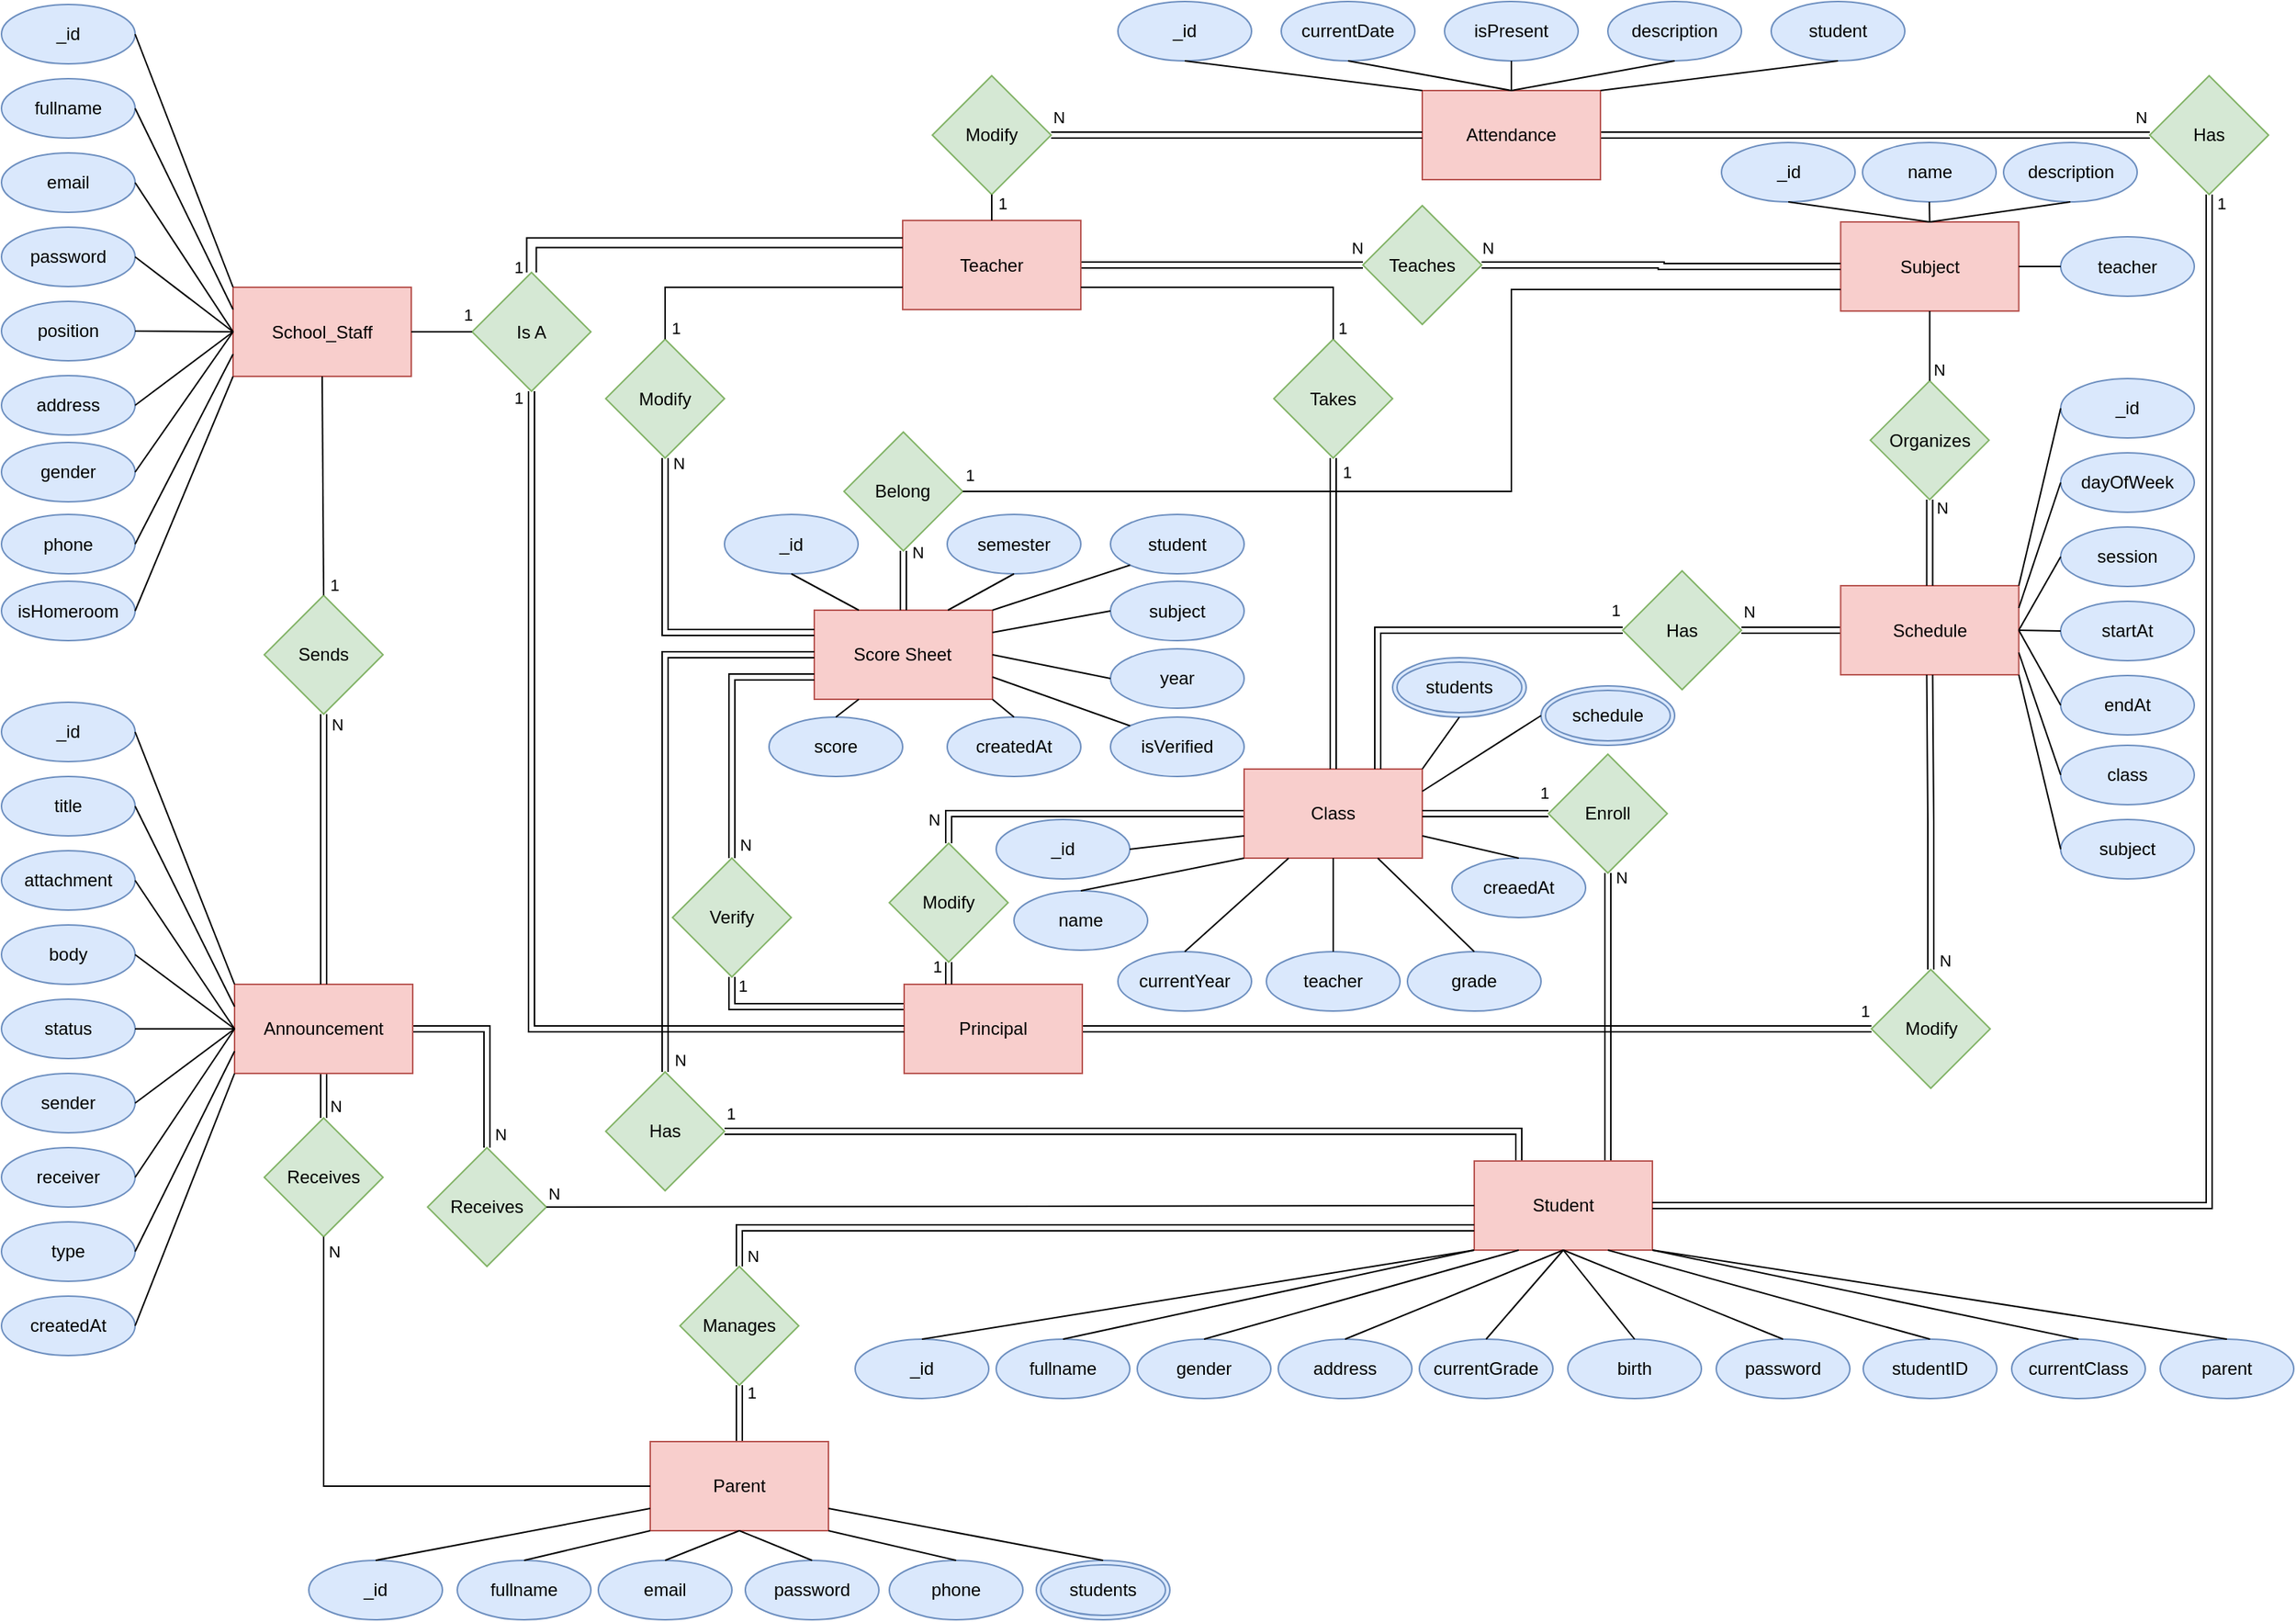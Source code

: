 <mxfile version="21.2.1" type="github">
  <diagram name="Page-1" id="phJQ7haZQrB6JCZLSTfM">
    <mxGraphModel dx="1593" dy="876" grid="1" gridSize="10" guides="1" tooltips="1" connect="1" arrows="1" fold="1" page="1" pageScale="1" pageWidth="1700" pageHeight="1100" math="0" shadow="0">
      <root>
        <mxCell id="0" />
        <mxCell id="1" parent="0" />
        <mxCell id="fh_c4aW1x9fe1zc0Bb2D-233" style="edgeStyle=orthogonalEdgeStyle;rounded=0;orthogonalLoop=1;jettySize=auto;html=1;exitX=1;exitY=0.5;exitDx=0;exitDy=0;entryX=0;entryY=0.5;entryDx=0;entryDy=0;shape=link;" parent="1" source="fh_c4aW1x9fe1zc0Bb2D-119" target="fh_c4aW1x9fe1zc0Bb2D-130" edge="1">
          <mxGeometry relative="1" as="geometry" />
        </mxCell>
        <mxCell id="fh_c4aW1x9fe1zc0Bb2D-335" value="N" style="edgeLabel;html=1;align=center;verticalAlign=middle;resizable=0;points=[];" parent="fh_c4aW1x9fe1zc0Bb2D-233" vertex="1" connectable="0">
          <mxGeometry x="0.72" relative="1" as="geometry">
            <mxPoint x="22" y="-12" as="offset" />
          </mxGeometry>
        </mxCell>
        <mxCell id="fh_c4aW1x9fe1zc0Bb2D-119" value="Teacher" style="rounded=0;whiteSpace=wrap;html=1;fillColor=#f8cecc;strokeColor=#b85450;" parent="1" vertex="1">
          <mxGeometry x="760" y="147.5" width="120" height="60" as="geometry" />
        </mxCell>
        <mxCell id="fh_c4aW1x9fe1zc0Bb2D-148" style="edgeStyle=orthogonalEdgeStyle;rounded=0;orthogonalLoop=1;jettySize=auto;html=1;exitX=1;exitY=0.5;exitDx=0;exitDy=0;entryX=0;entryY=0.5;entryDx=0;entryDy=0;shape=link;" parent="1" source="fh_c4aW1x9fe1zc0Bb2D-120" target="fh_c4aW1x9fe1zc0Bb2D-147" edge="1">
          <mxGeometry relative="1" as="geometry" />
        </mxCell>
        <mxCell id="fh_c4aW1x9fe1zc0Bb2D-349" value="1" style="edgeLabel;html=1;align=center;verticalAlign=middle;resizable=0;points=[];" parent="fh_c4aW1x9fe1zc0Bb2D-148" vertex="1" connectable="0">
          <mxGeometry x="0.913" relative="1" as="geometry">
            <mxPoint x="18" y="-12" as="offset" />
          </mxGeometry>
        </mxCell>
        <mxCell id="fh_c4aW1x9fe1zc0Bb2D-157" style="edgeStyle=orthogonalEdgeStyle;rounded=0;orthogonalLoop=1;jettySize=auto;html=1;exitX=0;exitY=0.25;exitDx=0;exitDy=0;entryX=0.5;entryY=1;entryDx=0;entryDy=0;shape=link;" parent="1" source="fh_c4aW1x9fe1zc0Bb2D-120" target="fh_c4aW1x9fe1zc0Bb2D-153" edge="1">
          <mxGeometry relative="1" as="geometry" />
        </mxCell>
        <mxCell id="fh_c4aW1x9fe1zc0Bb2D-357" value="1" style="edgeLabel;html=1;align=center;verticalAlign=middle;resizable=0;points=[];" parent="fh_c4aW1x9fe1zc0Bb2D-157" vertex="1" connectable="0">
          <mxGeometry x="0.075" relative="1" as="geometry">
            <mxPoint x="-36" y="-14" as="offset" />
          </mxGeometry>
        </mxCell>
        <mxCell id="fh_c4aW1x9fe1zc0Bb2D-120" value="Principal" style="rounded=0;whiteSpace=wrap;html=1;fillColor=#f8cecc;strokeColor=#b85450;" parent="1" vertex="1">
          <mxGeometry x="761" y="662" width="120" height="60" as="geometry" />
        </mxCell>
        <mxCell id="fh_c4aW1x9fe1zc0Bb2D-158" style="edgeStyle=orthogonalEdgeStyle;rounded=0;orthogonalLoop=1;jettySize=auto;html=1;exitX=0;exitY=0.5;exitDx=0;exitDy=0;entryX=0.5;entryY=0;entryDx=0;entryDy=0;shape=link;" parent="1" source="fh_c4aW1x9fe1zc0Bb2D-121" target="fh_c4aW1x9fe1zc0Bb2D-150" edge="1">
          <mxGeometry relative="1" as="geometry" />
        </mxCell>
        <mxCell id="fh_c4aW1x9fe1zc0Bb2D-354" value="N" style="edgeLabel;html=1;align=center;verticalAlign=middle;resizable=0;points=[];" parent="fh_c4aW1x9fe1zc0Bb2D-158" vertex="1" connectable="0">
          <mxGeometry x="0.651" y="-1" relative="1" as="geometry">
            <mxPoint x="-28" y="5" as="offset" />
          </mxGeometry>
        </mxCell>
        <mxCell id="fh_c4aW1x9fe1zc0Bb2D-121" value="Class" style="rounded=0;whiteSpace=wrap;html=1;fillColor=#f8cecc;strokeColor=#b85450;" parent="1" vertex="1">
          <mxGeometry x="990" y="517" width="120" height="60" as="geometry" />
        </mxCell>
        <mxCell id="fh_c4aW1x9fe1zc0Bb2D-122" value="Score Sheet" style="rounded=0;whiteSpace=wrap;html=1;fillColor=#f8cecc;strokeColor=#b85450;" parent="1" vertex="1">
          <mxGeometry x="700.47" y="410" width="120" height="60" as="geometry" />
        </mxCell>
        <mxCell id="fh_c4aW1x9fe1zc0Bb2D-123" value="School_Staff" style="rounded=0;whiteSpace=wrap;html=1;fillColor=#f8cecc;strokeColor=#b85450;" parent="1" vertex="1">
          <mxGeometry x="309" y="192.5" width="120" height="60" as="geometry" />
        </mxCell>
        <mxCell id="fh_c4aW1x9fe1zc0Bb2D-142" style="rounded=0;orthogonalLoop=1;jettySize=auto;html=1;exitX=0;exitY=0.5;exitDx=0;exitDy=0;entryX=1;entryY=0.5;entryDx=0;entryDy=0;shape=link;" parent="1" source="fh_c4aW1x9fe1zc0Bb2D-124" target="fh_c4aW1x9fe1zc0Bb2D-141" edge="1">
          <mxGeometry relative="1" as="geometry">
            <mxPoint x="1360.77" y="423.0" as="targetPoint" />
          </mxGeometry>
        </mxCell>
        <mxCell id="fh_c4aW1x9fe1zc0Bb2D-353" value="N" style="edgeLabel;html=1;align=center;verticalAlign=middle;resizable=0;points=[];" parent="fh_c4aW1x9fe1zc0Bb2D-142" vertex="1" connectable="0">
          <mxGeometry x="-0.444" y="-4" relative="1" as="geometry">
            <mxPoint x="-44" y="-9" as="offset" />
          </mxGeometry>
        </mxCell>
        <mxCell id="fh_c4aW1x9fe1zc0Bb2D-124" value="Schedule" style="rounded=0;whiteSpace=wrap;html=1;fillColor=#f8cecc;strokeColor=#b85450;" parent="1" vertex="1">
          <mxGeometry x="1391.77" y="393.5" width="120" height="60" as="geometry" />
        </mxCell>
        <mxCell id="fh_c4aW1x9fe1zc0Bb2D-125" value="Subject" style="rounded=0;whiteSpace=wrap;html=1;fillColor=#f8cecc;strokeColor=#b85450;" parent="1" vertex="1">
          <mxGeometry x="1391.77" y="148.5" width="120" height="60" as="geometry" />
        </mxCell>
        <mxCell id="fh_c4aW1x9fe1zc0Bb2D-167" style="edgeStyle=orthogonalEdgeStyle;rounded=0;orthogonalLoop=1;jettySize=auto;html=1;exitX=1;exitY=0.5;exitDx=0;exitDy=0;entryX=0;entryY=0.5;entryDx=0;entryDy=0;shape=link;" parent="1" source="fh_c4aW1x9fe1zc0Bb2D-126" target="fh_c4aW1x9fe1zc0Bb2D-166" edge="1">
          <mxGeometry relative="1" as="geometry" />
        </mxCell>
        <mxCell id="fh_c4aW1x9fe1zc0Bb2D-343" value="N" style="edgeLabel;html=1;align=center;verticalAlign=middle;resizable=0;points=[];" parent="fh_c4aW1x9fe1zc0Bb2D-167" vertex="1" connectable="0">
          <mxGeometry x="0.723" y="-2" relative="1" as="geometry">
            <mxPoint x="45" y="-14" as="offset" />
          </mxGeometry>
        </mxCell>
        <mxCell id="fh_c4aW1x9fe1zc0Bb2D-126" value="Attendance" style="rounded=0;whiteSpace=wrap;html=1;fillColor=#f8cecc;strokeColor=#b85450;" parent="1" vertex="1">
          <mxGeometry x="1110" y="60" width="120" height="60" as="geometry" />
        </mxCell>
        <mxCell id="fh_c4aW1x9fe1zc0Bb2D-215" style="edgeStyle=orthogonalEdgeStyle;rounded=0;orthogonalLoop=1;jettySize=auto;html=1;exitX=1;exitY=0.5;exitDx=0;exitDy=0;entryX=0.5;entryY=0;entryDx=0;entryDy=0;shape=link;" parent="1" source="fh_c4aW1x9fe1zc0Bb2D-127" target="fh_c4aW1x9fe1zc0Bb2D-191" edge="1">
          <mxGeometry relative="1" as="geometry" />
        </mxCell>
        <mxCell id="fh_c4aW1x9fe1zc0Bb2D-368" value="N" style="edgeLabel;html=1;align=center;verticalAlign=middle;resizable=0;points=[];" parent="fh_c4aW1x9fe1zc0Bb2D-215" vertex="1" connectable="0">
          <mxGeometry x="0.75" y="2" relative="1" as="geometry">
            <mxPoint x="7" y="7" as="offset" />
          </mxGeometry>
        </mxCell>
        <mxCell id="fh_c4aW1x9fe1zc0Bb2D-216" style="rounded=0;orthogonalLoop=1;jettySize=auto;html=1;exitX=0.5;exitY=1;exitDx=0;exitDy=0;entryX=0.5;entryY=0;entryDx=0;entryDy=0;shape=link;" parent="1" source="fh_c4aW1x9fe1zc0Bb2D-127" target="fh_c4aW1x9fe1zc0Bb2D-194" edge="1">
          <mxGeometry relative="1" as="geometry" />
        </mxCell>
        <mxCell id="fh_c4aW1x9fe1zc0Bb2D-366" value="N" style="edgeLabel;html=1;align=center;verticalAlign=middle;resizable=0;points=[];" parent="fh_c4aW1x9fe1zc0Bb2D-216" vertex="1" connectable="0">
          <mxGeometry x="0.482" y="3" relative="1" as="geometry">
            <mxPoint x="5" as="offset" />
          </mxGeometry>
        </mxCell>
        <mxCell id="fh_c4aW1x9fe1zc0Bb2D-127" value="Announcement" style="rounded=0;whiteSpace=wrap;html=1;fillColor=#f8cecc;strokeColor=#b85450;" parent="1" vertex="1">
          <mxGeometry x="310" y="662" width="120" height="60" as="geometry" />
        </mxCell>
        <mxCell id="fh_c4aW1x9fe1zc0Bb2D-161" style="edgeStyle=orthogonalEdgeStyle;rounded=0;orthogonalLoop=1;jettySize=auto;html=1;exitX=0.75;exitY=0;exitDx=0;exitDy=0;entryX=0.5;entryY=1;entryDx=0;entryDy=0;shape=link;" parent="1" source="fh_c4aW1x9fe1zc0Bb2D-128" target="fh_c4aW1x9fe1zc0Bb2D-160" edge="1">
          <mxGeometry relative="1" as="geometry" />
        </mxCell>
        <mxCell id="fh_c4aW1x9fe1zc0Bb2D-351" value="N" style="edgeLabel;html=1;align=center;verticalAlign=middle;resizable=0;points=[];" parent="fh_c4aW1x9fe1zc0Bb2D-161" vertex="1" connectable="0">
          <mxGeometry x="0.768" y="-2" relative="1" as="geometry">
            <mxPoint x="7" y="-20" as="offset" />
          </mxGeometry>
        </mxCell>
        <mxCell id="fh_c4aW1x9fe1zc0Bb2D-173" style="edgeStyle=orthogonalEdgeStyle;rounded=0;orthogonalLoop=1;jettySize=auto;html=1;exitX=0.25;exitY=0;exitDx=0;exitDy=0;entryX=1;entryY=0.5;entryDx=0;entryDy=0;shape=link;" parent="1" source="fh_c4aW1x9fe1zc0Bb2D-128" target="fh_c4aW1x9fe1zc0Bb2D-172" edge="1">
          <mxGeometry relative="1" as="geometry" />
        </mxCell>
        <mxCell id="fh_c4aW1x9fe1zc0Bb2D-358" value="1" style="edgeLabel;html=1;align=center;verticalAlign=middle;resizable=0;points=[];" parent="fh_c4aW1x9fe1zc0Bb2D-173" vertex="1" connectable="0">
          <mxGeometry x="0.96" relative="1" as="geometry">
            <mxPoint x="-7" y="-12" as="offset" />
          </mxGeometry>
        </mxCell>
        <mxCell id="fh_c4aW1x9fe1zc0Bb2D-128" value="Student" style="rounded=0;whiteSpace=wrap;html=1;fillColor=#f8cecc;strokeColor=#b85450;" parent="1" vertex="1">
          <mxGeometry x="1145" y="781" width="120" height="60" as="geometry" />
        </mxCell>
        <mxCell id="fh_c4aW1x9fe1zc0Bb2D-268" style="rounded=0;orthogonalLoop=1;jettySize=auto;html=1;exitX=0.5;exitY=0;exitDx=0;exitDy=0;entryX=0.5;entryY=1;entryDx=0;entryDy=0;shape=link;" parent="1" source="fh_c4aW1x9fe1zc0Bb2D-129" target="fh_c4aW1x9fe1zc0Bb2D-197" edge="1">
          <mxGeometry relative="1" as="geometry" />
        </mxCell>
        <mxCell id="fh_c4aW1x9fe1zc0Bb2D-371" value="1" style="edgeLabel;html=1;align=center;verticalAlign=middle;resizable=0;points=[];" parent="fh_c4aW1x9fe1zc0Bb2D-268" vertex="1" connectable="0">
          <mxGeometry x="0.216" y="-3" relative="1" as="geometry">
            <mxPoint x="5" y="-10" as="offset" />
          </mxGeometry>
        </mxCell>
        <mxCell id="fh_c4aW1x9fe1zc0Bb2D-129" value="Parent" style="rounded=0;whiteSpace=wrap;html=1;fillColor=#f8cecc;strokeColor=#b85450;" parent="1" vertex="1">
          <mxGeometry x="590" y="970" width="120" height="60" as="geometry" />
        </mxCell>
        <mxCell id="fh_c4aW1x9fe1zc0Bb2D-234" style="edgeStyle=orthogonalEdgeStyle;rounded=0;orthogonalLoop=1;jettySize=auto;html=1;exitX=1;exitY=0.5;exitDx=0;exitDy=0;entryX=0;entryY=0.5;entryDx=0;entryDy=0;shape=link;" parent="1" source="fh_c4aW1x9fe1zc0Bb2D-130" target="fh_c4aW1x9fe1zc0Bb2D-125" edge="1">
          <mxGeometry relative="1" as="geometry">
            <mxPoint x="1195" y="197.5" as="sourcePoint" />
          </mxGeometry>
        </mxCell>
        <mxCell id="fh_c4aW1x9fe1zc0Bb2D-336" value="N" style="edgeLabel;html=1;align=center;verticalAlign=middle;resizable=0;points=[];" parent="fh_c4aW1x9fe1zc0Bb2D-234" vertex="1" connectable="0">
          <mxGeometry x="-0.804" y="1" relative="1" as="geometry">
            <mxPoint x="-20" y="-11" as="offset" />
          </mxGeometry>
        </mxCell>
        <mxCell id="fh_c4aW1x9fe1zc0Bb2D-130" value="Teaches" style="rhombus;whiteSpace=wrap;html=1;fillColor=#d5e8d4;strokeColor=#82b366;" parent="1" vertex="1">
          <mxGeometry x="1070" y="137.5" width="80" height="80" as="geometry" />
        </mxCell>
        <mxCell id="fh_c4aW1x9fe1zc0Bb2D-135" style="edgeStyle=orthogonalEdgeStyle;rounded=0;orthogonalLoop=1;jettySize=auto;html=1;exitX=0.5;exitY=1;exitDx=0;exitDy=0;entryX=0.5;entryY=0;entryDx=0;entryDy=0;shape=link;" parent="1" source="fh_c4aW1x9fe1zc0Bb2D-133" target="fh_c4aW1x9fe1zc0Bb2D-124" edge="1">
          <mxGeometry relative="1" as="geometry" />
        </mxCell>
        <mxCell id="fh_c4aW1x9fe1zc0Bb2D-347" value="N" style="edgeLabel;html=1;align=center;verticalAlign=middle;resizable=0;points=[];" parent="fh_c4aW1x9fe1zc0Bb2D-135" vertex="1" connectable="0">
          <mxGeometry x="-0.722" y="-1" relative="1" as="geometry">
            <mxPoint x="9" y="-3" as="offset" />
          </mxGeometry>
        </mxCell>
        <mxCell id="fh_c4aW1x9fe1zc0Bb2D-133" value="Organizes" style="rhombus;whiteSpace=wrap;html=1;fillColor=#d5e8d4;strokeColor=#82b366;" parent="1" vertex="1">
          <mxGeometry x="1411.77" y="255.5" width="80" height="80" as="geometry" />
        </mxCell>
        <mxCell id="6AYaxFPfaX3n9xTRVo3Z-24" style="edgeStyle=orthogonalEdgeStyle;rounded=0;orthogonalLoop=1;jettySize=auto;html=1;exitX=0;exitY=0.5;exitDx=0;exitDy=0;entryX=0.75;entryY=0;entryDx=0;entryDy=0;shape=link;" parent="1" source="fh_c4aW1x9fe1zc0Bb2D-141" target="fh_c4aW1x9fe1zc0Bb2D-121" edge="1">
          <mxGeometry relative="1" as="geometry">
            <Array as="points">
              <mxPoint x="1080" y="423" />
            </Array>
          </mxGeometry>
        </mxCell>
        <mxCell id="6AYaxFPfaX3n9xTRVo3Z-25" value="1" style="edgeLabel;html=1;align=center;verticalAlign=middle;resizable=0;points=[];" parent="6AYaxFPfaX3n9xTRVo3Z-24" vertex="1" connectable="0">
          <mxGeometry x="0.042" relative="1" as="geometry">
            <mxPoint x="129" y="-14" as="offset" />
          </mxGeometry>
        </mxCell>
        <mxCell id="fh_c4aW1x9fe1zc0Bb2D-141" value="Has" style="rhombus;whiteSpace=wrap;html=1;fillColor=#d5e8d4;strokeColor=#82b366;" parent="1" vertex="1">
          <mxGeometry x="1245" y="383.5" width="80" height="80" as="geometry" />
        </mxCell>
        <mxCell id="fh_c4aW1x9fe1zc0Bb2D-181" style="rounded=0;orthogonalLoop=1;jettySize=auto;html=1;exitX=0.5;exitY=1;exitDx=0;exitDy=0;entryX=0.5;entryY=0;entryDx=0;entryDy=0;shape=link;" parent="1" source="fh_c4aW1x9fe1zc0Bb2D-144" target="fh_c4aW1x9fe1zc0Bb2D-122" edge="1">
          <mxGeometry relative="1" as="geometry" />
        </mxCell>
        <mxCell id="fh_c4aW1x9fe1zc0Bb2D-340" value="N" style="edgeLabel;html=1;align=center;verticalAlign=middle;resizable=0;points=[];" parent="fh_c4aW1x9fe1zc0Bb2D-181" vertex="1" connectable="0">
          <mxGeometry x="-0.631" y="-2" relative="1" as="geometry">
            <mxPoint x="11" y="-7" as="offset" />
          </mxGeometry>
        </mxCell>
        <mxCell id="fh_c4aW1x9fe1zc0Bb2D-144" value="Belong" style="rhombus;whiteSpace=wrap;html=1;fillColor=#d5e8d4;strokeColor=#82b366;" parent="1" vertex="1">
          <mxGeometry x="720.47" y="290" width="80" height="80" as="geometry" />
        </mxCell>
        <mxCell id="fh_c4aW1x9fe1zc0Bb2D-149" style="edgeStyle=orthogonalEdgeStyle;rounded=0;orthogonalLoop=1;jettySize=auto;html=1;exitX=0.5;exitY=0;exitDx=0;exitDy=0;entryX=0.5;entryY=1;entryDx=0;entryDy=0;shape=link;" parent="1" source="fh_c4aW1x9fe1zc0Bb2D-147" target="fh_c4aW1x9fe1zc0Bb2D-124" edge="1">
          <mxGeometry relative="1" as="geometry" />
        </mxCell>
        <mxCell id="fh_c4aW1x9fe1zc0Bb2D-348" value="N" style="edgeLabel;html=1;align=center;verticalAlign=middle;resizable=0;points=[];" parent="fh_c4aW1x9fe1zc0Bb2D-149" vertex="1" connectable="0">
          <mxGeometry x="-0.845" y="-2" relative="1" as="geometry">
            <mxPoint x="7" y="9" as="offset" />
          </mxGeometry>
        </mxCell>
        <mxCell id="fh_c4aW1x9fe1zc0Bb2D-147" value="Modify" style="rhombus;whiteSpace=wrap;html=1;fillColor=#d5e8d4;strokeColor=#82b366;" parent="1" vertex="1">
          <mxGeometry x="1412.53" y="652" width="80" height="80" as="geometry" />
        </mxCell>
        <mxCell id="fh_c4aW1x9fe1zc0Bb2D-159" style="rounded=0;orthogonalLoop=1;jettySize=auto;html=1;exitX=0.5;exitY=1;exitDx=0;exitDy=0;entryX=0.25;entryY=0;entryDx=0;entryDy=0;shape=link;" parent="1" source="fh_c4aW1x9fe1zc0Bb2D-150" target="fh_c4aW1x9fe1zc0Bb2D-120" edge="1">
          <mxGeometry relative="1" as="geometry">
            <mxPoint x="820" y="770" as="targetPoint" />
          </mxGeometry>
        </mxCell>
        <mxCell id="fh_c4aW1x9fe1zc0Bb2D-355" value="1" style="edgeLabel;html=1;align=center;verticalAlign=middle;resizable=0;points=[];" parent="fh_c4aW1x9fe1zc0Bb2D-159" vertex="1" connectable="0">
          <mxGeometry x="0.435" y="2" relative="1" as="geometry">
            <mxPoint x="-10" y="-8" as="offset" />
          </mxGeometry>
        </mxCell>
        <mxCell id="fh_c4aW1x9fe1zc0Bb2D-150" value="Modify" style="rhombus;whiteSpace=wrap;html=1;fillColor=#d5e8d4;strokeColor=#82b366;" parent="1" vertex="1">
          <mxGeometry x="751" y="567" width="80" height="80" as="geometry" />
        </mxCell>
        <mxCell id="fh_c4aW1x9fe1zc0Bb2D-156" style="edgeStyle=orthogonalEdgeStyle;rounded=0;orthogonalLoop=1;jettySize=auto;html=1;exitX=0.5;exitY=0;exitDx=0;exitDy=0;entryX=0;entryY=0.75;entryDx=0;entryDy=0;shape=link;" parent="1" source="fh_c4aW1x9fe1zc0Bb2D-153" target="fh_c4aW1x9fe1zc0Bb2D-122" edge="1">
          <mxGeometry relative="1" as="geometry" />
        </mxCell>
        <mxCell id="fh_c4aW1x9fe1zc0Bb2D-356" value="N" style="edgeLabel;html=1;align=center;verticalAlign=middle;resizable=0;points=[];" parent="fh_c4aW1x9fe1zc0Bb2D-156" vertex="1" connectable="0">
          <mxGeometry x="0.002" relative="1" as="geometry">
            <mxPoint x="9" y="80" as="offset" />
          </mxGeometry>
        </mxCell>
        <mxCell id="fh_c4aW1x9fe1zc0Bb2D-153" value="Verify" style="rhombus;whiteSpace=wrap;html=1;fillColor=#d5e8d4;strokeColor=#82b366;" parent="1" vertex="1">
          <mxGeometry x="604.97" y="577" width="80" height="80" as="geometry" />
        </mxCell>
        <mxCell id="fh_c4aW1x9fe1zc0Bb2D-162" style="edgeStyle=orthogonalEdgeStyle;rounded=0;orthogonalLoop=1;jettySize=auto;html=1;exitX=0;exitY=0.5;exitDx=0;exitDy=0;entryX=1;entryY=0.5;entryDx=0;entryDy=0;shape=link;" parent="1" source="fh_c4aW1x9fe1zc0Bb2D-160" target="fh_c4aW1x9fe1zc0Bb2D-121" edge="1">
          <mxGeometry relative="1" as="geometry">
            <mxPoint x="1330.77" y="501" as="sourcePoint" />
          </mxGeometry>
        </mxCell>
        <mxCell id="fh_c4aW1x9fe1zc0Bb2D-350" value="1" style="edgeLabel;html=1;align=center;verticalAlign=middle;resizable=0;points=[];" parent="fh_c4aW1x9fe1zc0Bb2D-162" vertex="1" connectable="0">
          <mxGeometry x="-0.877" relative="1" as="geometry">
            <mxPoint x="2" y="-14" as="offset" />
          </mxGeometry>
        </mxCell>
        <mxCell id="fh_c4aW1x9fe1zc0Bb2D-160" value="Enroll" style="rhombus;whiteSpace=wrap;html=1;fillColor=#d5e8d4;strokeColor=#82b366;" parent="1" vertex="1">
          <mxGeometry x="1195" y="507" width="80" height="80" as="geometry" />
        </mxCell>
        <mxCell id="fh_c4aW1x9fe1zc0Bb2D-165" style="edgeStyle=orthogonalEdgeStyle;rounded=0;orthogonalLoop=1;jettySize=auto;html=1;exitX=1;exitY=0.5;exitDx=0;exitDy=0;entryX=0;entryY=0.5;entryDx=0;entryDy=0;shape=link;" parent="1" source="fh_c4aW1x9fe1zc0Bb2D-163" target="fh_c4aW1x9fe1zc0Bb2D-126" edge="1">
          <mxGeometry relative="1" as="geometry" />
        </mxCell>
        <mxCell id="fh_c4aW1x9fe1zc0Bb2D-315" value="N" style="edgeLabel;html=1;align=center;verticalAlign=middle;resizable=0;points=[];" parent="fh_c4aW1x9fe1zc0Bb2D-165" vertex="1" connectable="0">
          <mxGeometry x="-0.428" y="2" relative="1" as="geometry">
            <mxPoint x="-67" y="-10" as="offset" />
          </mxGeometry>
        </mxCell>
        <mxCell id="fh_c4aW1x9fe1zc0Bb2D-163" value="Modify" style="rhombus;whiteSpace=wrap;html=1;fillColor=#d5e8d4;strokeColor=#82b366;" parent="1" vertex="1">
          <mxGeometry x="780" y="50" width="80" height="80" as="geometry" />
        </mxCell>
        <mxCell id="fh_c4aW1x9fe1zc0Bb2D-168" style="edgeStyle=orthogonalEdgeStyle;rounded=0;orthogonalLoop=1;jettySize=auto;html=1;exitX=0.5;exitY=1;exitDx=0;exitDy=0;entryX=1;entryY=0.5;entryDx=0;entryDy=0;shape=link;" parent="1" source="fh_c4aW1x9fe1zc0Bb2D-166" target="fh_c4aW1x9fe1zc0Bb2D-128" edge="1">
          <mxGeometry relative="1" as="geometry" />
        </mxCell>
        <mxCell id="fh_c4aW1x9fe1zc0Bb2D-344" value="1" style="edgeLabel;html=1;align=center;verticalAlign=middle;resizable=0;points=[];" parent="fh_c4aW1x9fe1zc0Bb2D-168" vertex="1" connectable="0">
          <mxGeometry x="-0.966" y="1" relative="1" as="geometry">
            <mxPoint x="7" y="-12" as="offset" />
          </mxGeometry>
        </mxCell>
        <mxCell id="fh_c4aW1x9fe1zc0Bb2D-166" value="Has" style="rhombus;whiteSpace=wrap;html=1;fillColor=#d5e8d4;strokeColor=#82b366;" parent="1" vertex="1">
          <mxGeometry x="1600" y="50" width="80" height="80" as="geometry" />
        </mxCell>
        <mxCell id="fh_c4aW1x9fe1zc0Bb2D-171" style="edgeStyle=orthogonalEdgeStyle;rounded=0;orthogonalLoop=1;jettySize=auto;html=1;exitX=0.5;exitY=1;exitDx=0;exitDy=0;entryX=0;entryY=0.25;entryDx=0;entryDy=0;shape=link;" parent="1" source="fh_c4aW1x9fe1zc0Bb2D-169" target="fh_c4aW1x9fe1zc0Bb2D-122" edge="1">
          <mxGeometry relative="1" as="geometry" />
        </mxCell>
        <mxCell id="fh_c4aW1x9fe1zc0Bb2D-330" value="N" style="edgeLabel;html=1;align=center;verticalAlign=middle;resizable=0;points=[];" parent="fh_c4aW1x9fe1zc0Bb2D-171" vertex="1" connectable="0">
          <mxGeometry x="-0.925" y="3" relative="1" as="geometry">
            <mxPoint x="6" y="-5" as="offset" />
          </mxGeometry>
        </mxCell>
        <mxCell id="fh_c4aW1x9fe1zc0Bb2D-169" value="Modify" style="rhombus;whiteSpace=wrap;html=1;fillColor=#d5e8d4;strokeColor=#82b366;" parent="1" vertex="1">
          <mxGeometry x="560" y="227.5" width="80" height="80" as="geometry" />
        </mxCell>
        <mxCell id="fh_c4aW1x9fe1zc0Bb2D-174" style="edgeStyle=orthogonalEdgeStyle;rounded=0;orthogonalLoop=1;jettySize=auto;html=1;exitX=0.5;exitY=0;exitDx=0;exitDy=0;entryX=0;entryY=0.5;entryDx=0;entryDy=0;shape=link;" parent="1" source="fh_c4aW1x9fe1zc0Bb2D-172" target="fh_c4aW1x9fe1zc0Bb2D-122" edge="1">
          <mxGeometry relative="1" as="geometry" />
        </mxCell>
        <mxCell id="fh_c4aW1x9fe1zc0Bb2D-359" value="N" style="edgeLabel;html=1;align=center;verticalAlign=middle;resizable=0;points=[];" parent="fh_c4aW1x9fe1zc0Bb2D-174" vertex="1" connectable="0">
          <mxGeometry x="-0.926" y="-2" relative="1" as="geometry">
            <mxPoint x="8" y="6" as="offset" />
          </mxGeometry>
        </mxCell>
        <mxCell id="fh_c4aW1x9fe1zc0Bb2D-172" value="Has" style="rhombus;whiteSpace=wrap;html=1;fillColor=#d5e8d4;strokeColor=#82b366;" parent="1" vertex="1">
          <mxGeometry x="560" y="721" width="80" height="80" as="geometry" />
        </mxCell>
        <mxCell id="fh_c4aW1x9fe1zc0Bb2D-177" style="edgeStyle=orthogonalEdgeStyle;rounded=0;orthogonalLoop=1;jettySize=auto;html=1;exitX=0.5;exitY=0;exitDx=0;exitDy=0;entryX=0;entryY=0.25;entryDx=0;entryDy=0;shape=link;width=-6.471;" parent="1" source="fh_c4aW1x9fe1zc0Bb2D-175" target="fh_c4aW1x9fe1zc0Bb2D-119" edge="1">
          <mxGeometry relative="1" as="geometry" />
        </mxCell>
        <mxCell id="fh_c4aW1x9fe1zc0Bb2D-333" value="1" style="edgeLabel;html=1;align=center;verticalAlign=middle;resizable=0;points=[];" parent="fh_c4aW1x9fe1zc0Bb2D-177" vertex="1" connectable="0">
          <mxGeometry x="-0.847" y="-1" relative="1" as="geometry">
            <mxPoint x="-10" y="15" as="offset" />
          </mxGeometry>
        </mxCell>
        <mxCell id="fh_c4aW1x9fe1zc0Bb2D-178" style="edgeStyle=orthogonalEdgeStyle;rounded=0;orthogonalLoop=1;jettySize=auto;html=1;exitX=0.5;exitY=1;exitDx=0;exitDy=0;entryX=0;entryY=0.5;entryDx=0;entryDy=0;shape=link;" parent="1" source="fh_c4aW1x9fe1zc0Bb2D-175" target="fh_c4aW1x9fe1zc0Bb2D-120" edge="1">
          <mxGeometry relative="1" as="geometry" />
        </mxCell>
        <mxCell id="fh_c4aW1x9fe1zc0Bb2D-334" value="1" style="edgeLabel;html=1;align=center;verticalAlign=middle;resizable=0;points=[];" parent="fh_c4aW1x9fe1zc0Bb2D-178" vertex="1" connectable="0">
          <mxGeometry x="-0.923" y="1" relative="1" as="geometry">
            <mxPoint x="-10" y="-22" as="offset" />
          </mxGeometry>
        </mxCell>
        <mxCell id="fh_c4aW1x9fe1zc0Bb2D-175" value="Is A" style="rhombus;whiteSpace=wrap;html=1;fillColor=#d5e8d4;strokeColor=#82b366;" parent="1" vertex="1">
          <mxGeometry x="470" y="182.5" width="80" height="80" as="geometry" />
        </mxCell>
        <mxCell id="fh_c4aW1x9fe1zc0Bb2D-185" style="edgeStyle=orthogonalEdgeStyle;rounded=0;orthogonalLoop=1;jettySize=auto;html=1;exitX=0.5;exitY=1;exitDx=0;exitDy=0;entryX=0.5;entryY=0;entryDx=0;entryDy=0;shape=link;" parent="1" source="fh_c4aW1x9fe1zc0Bb2D-183" target="fh_c4aW1x9fe1zc0Bb2D-121" edge="1">
          <mxGeometry relative="1" as="geometry" />
        </mxCell>
        <mxCell id="fh_c4aW1x9fe1zc0Bb2D-339" value="1" style="edgeLabel;html=1;align=center;verticalAlign=middle;resizable=0;points=[];" parent="fh_c4aW1x9fe1zc0Bb2D-185" vertex="1" connectable="0">
          <mxGeometry x="-0.778" y="1" relative="1" as="geometry">
            <mxPoint x="8" y="-14" as="offset" />
          </mxGeometry>
        </mxCell>
        <mxCell id="fh_c4aW1x9fe1zc0Bb2D-183" value="Takes" style="rhombus;whiteSpace=wrap;html=1;fillColor=#d5e8d4;strokeColor=#82b366;" parent="1" vertex="1">
          <mxGeometry x="1010" y="227.5" width="80" height="80" as="geometry" />
        </mxCell>
        <mxCell id="fh_c4aW1x9fe1zc0Bb2D-190" style="edgeStyle=orthogonalEdgeStyle;rounded=0;orthogonalLoop=1;jettySize=auto;html=1;exitX=0.5;exitY=1;exitDx=0;exitDy=0;entryX=0.5;entryY=0;entryDx=0;entryDy=0;shape=link;" parent="1" source="fh_c4aW1x9fe1zc0Bb2D-188" target="fh_c4aW1x9fe1zc0Bb2D-127" edge="1">
          <mxGeometry relative="1" as="geometry" />
        </mxCell>
        <mxCell id="fh_c4aW1x9fe1zc0Bb2D-362" value="N" style="edgeLabel;html=1;align=center;verticalAlign=middle;resizable=0;points=[];" parent="fh_c4aW1x9fe1zc0Bb2D-190" vertex="1" connectable="0">
          <mxGeometry x="-0.683" y="-2" relative="1" as="geometry">
            <mxPoint x="11" y="-22" as="offset" />
          </mxGeometry>
        </mxCell>
        <mxCell id="fh_c4aW1x9fe1zc0Bb2D-188" value="Sends" style="rhombus;whiteSpace=wrap;html=1;fillColor=#d5e8d4;strokeColor=#82b366;" parent="1" vertex="1">
          <mxGeometry x="330" y="400" width="80" height="80" as="geometry" />
        </mxCell>
        <mxCell id="fh_c4aW1x9fe1zc0Bb2D-191" value="Receives" style="rhombus;whiteSpace=wrap;html=1;fillColor=#d5e8d4;strokeColor=#82b366;" parent="1" vertex="1">
          <mxGeometry x="440" y="772" width="80" height="80" as="geometry" />
        </mxCell>
        <mxCell id="fh_c4aW1x9fe1zc0Bb2D-194" value="Receives" style="rhombus;whiteSpace=wrap;html=1;fillColor=#d5e8d4;strokeColor=#82b366;" parent="1" vertex="1">
          <mxGeometry x="330" y="752" width="80" height="80" as="geometry" />
        </mxCell>
        <mxCell id="fh_c4aW1x9fe1zc0Bb2D-269" style="edgeStyle=orthogonalEdgeStyle;rounded=0;orthogonalLoop=1;jettySize=auto;html=1;exitX=0.5;exitY=0;exitDx=0;exitDy=0;entryX=0;entryY=0.75;entryDx=0;entryDy=0;shape=link;" parent="1" source="fh_c4aW1x9fe1zc0Bb2D-197" target="fh_c4aW1x9fe1zc0Bb2D-128" edge="1">
          <mxGeometry relative="1" as="geometry" />
        </mxCell>
        <mxCell id="6AYaxFPfaX3n9xTRVo3Z-52" value="N" style="edgeLabel;html=1;align=center;verticalAlign=middle;resizable=0;points=[];" parent="fh_c4aW1x9fe1zc0Bb2D-269" vertex="1" connectable="0">
          <mxGeometry x="-0.727" relative="1" as="geometry">
            <mxPoint x="-36" y="19" as="offset" />
          </mxGeometry>
        </mxCell>
        <mxCell id="fh_c4aW1x9fe1zc0Bb2D-197" value="Manages" style="rhombus;whiteSpace=wrap;html=1;fillColor=#d5e8d4;strokeColor=#82b366;" parent="1" vertex="1">
          <mxGeometry x="610" y="852" width="80" height="80" as="geometry" />
        </mxCell>
        <mxCell id="fh_c4aW1x9fe1zc0Bb2D-203" value="_id" style="ellipse;whiteSpace=wrap;html=1;fillColor=#dae8fc;strokeColor=#6c8ebf;" parent="1" vertex="1">
          <mxGeometry x="905" width="90" height="40" as="geometry" />
        </mxCell>
        <mxCell id="fh_c4aW1x9fe1zc0Bb2D-204" value="currentDate" style="ellipse;whiteSpace=wrap;html=1;fillColor=#dae8fc;strokeColor=#6c8ebf;" parent="1" vertex="1">
          <mxGeometry x="1015" width="90" height="40" as="geometry" />
        </mxCell>
        <mxCell id="fh_c4aW1x9fe1zc0Bb2D-205" value="isPresent" style="ellipse;whiteSpace=wrap;html=1;fillColor=#dae8fc;strokeColor=#6c8ebf;" parent="1" vertex="1">
          <mxGeometry x="1125" width="90" height="40" as="geometry" />
        </mxCell>
        <mxCell id="fh_c4aW1x9fe1zc0Bb2D-206" value="description" style="ellipse;whiteSpace=wrap;html=1;fillColor=#dae8fc;strokeColor=#6c8ebf;" parent="1" vertex="1">
          <mxGeometry x="1235" width="90" height="40" as="geometry" />
        </mxCell>
        <mxCell id="fh_c4aW1x9fe1zc0Bb2D-208" value="_id" style="ellipse;whiteSpace=wrap;html=1;fillColor=#dae8fc;strokeColor=#6c8ebf;" parent="1" vertex="1">
          <mxGeometry x="153" y="2" width="90" height="40" as="geometry" />
        </mxCell>
        <mxCell id="fh_c4aW1x9fe1zc0Bb2D-209" value="fullname" style="ellipse;whiteSpace=wrap;html=1;fillColor=#dae8fc;strokeColor=#6c8ebf;" parent="1" vertex="1">
          <mxGeometry x="153" y="52" width="90" height="40" as="geometry" />
        </mxCell>
        <mxCell id="fh_c4aW1x9fe1zc0Bb2D-210" value="email" style="ellipse;whiteSpace=wrap;html=1;fillColor=#dae8fc;strokeColor=#6c8ebf;" parent="1" vertex="1">
          <mxGeometry x="153" y="102" width="90" height="40" as="geometry" />
        </mxCell>
        <mxCell id="fh_c4aW1x9fe1zc0Bb2D-211" value="password" style="ellipse;whiteSpace=wrap;html=1;fillColor=#dae8fc;strokeColor=#6c8ebf;" parent="1" vertex="1">
          <mxGeometry x="153" y="152" width="90" height="40" as="geometry" />
        </mxCell>
        <mxCell id="fh_c4aW1x9fe1zc0Bb2D-212" value="gender" style="ellipse;whiteSpace=wrap;html=1;fillColor=#dae8fc;strokeColor=#6c8ebf;" parent="1" vertex="1">
          <mxGeometry x="153" y="297" width="90" height="40" as="geometry" />
        </mxCell>
        <mxCell id="fh_c4aW1x9fe1zc0Bb2D-213" value="position" style="ellipse;whiteSpace=wrap;html=1;fillColor=#dae8fc;strokeColor=#6c8ebf;" parent="1" vertex="1">
          <mxGeometry x="153" y="202" width="90" height="40" as="geometry" />
        </mxCell>
        <mxCell id="fh_c4aW1x9fe1zc0Bb2D-214" value="address" style="ellipse;whiteSpace=wrap;html=1;fillColor=#dae8fc;strokeColor=#6c8ebf;" parent="1" vertex="1">
          <mxGeometry x="153" y="252" width="90" height="40" as="geometry" />
        </mxCell>
        <mxCell id="fh_c4aW1x9fe1zc0Bb2D-224" value="_id" style="ellipse;whiteSpace=wrap;html=1;fillColor=#dae8fc;strokeColor=#6c8ebf;" parent="1" vertex="1">
          <mxGeometry x="153" y="472" width="90" height="40" as="geometry" />
        </mxCell>
        <mxCell id="fh_c4aW1x9fe1zc0Bb2D-225" value="title" style="ellipse;whiteSpace=wrap;html=1;fillColor=#dae8fc;strokeColor=#6c8ebf;" parent="1" vertex="1">
          <mxGeometry x="153" y="522" width="90" height="40" as="geometry" />
        </mxCell>
        <mxCell id="fh_c4aW1x9fe1zc0Bb2D-226" value="attachment" style="ellipse;whiteSpace=wrap;html=1;fillColor=#dae8fc;strokeColor=#6c8ebf;" parent="1" vertex="1">
          <mxGeometry x="153" y="572" width="90" height="40" as="geometry" />
        </mxCell>
        <mxCell id="fh_c4aW1x9fe1zc0Bb2D-227" value="body" style="ellipse;whiteSpace=wrap;html=1;fillColor=#dae8fc;strokeColor=#6c8ebf;" parent="1" vertex="1">
          <mxGeometry x="153" y="622" width="90" height="40" as="geometry" />
        </mxCell>
        <mxCell id="fh_c4aW1x9fe1zc0Bb2D-228" value="status" style="ellipse;whiteSpace=wrap;html=1;fillColor=#dae8fc;strokeColor=#6c8ebf;" parent="1" vertex="1">
          <mxGeometry x="153" y="672" width="90" height="40" as="geometry" />
        </mxCell>
        <mxCell id="fh_c4aW1x9fe1zc0Bb2D-229" value="_id" style="ellipse;whiteSpace=wrap;html=1;fillColor=#dae8fc;strokeColor=#6c8ebf;" parent="1" vertex="1">
          <mxGeometry x="640" y="345.5" width="90" height="40" as="geometry" />
        </mxCell>
        <mxCell id="fh_c4aW1x9fe1zc0Bb2D-230" value="semester" style="ellipse;whiteSpace=wrap;html=1;fillColor=#dae8fc;strokeColor=#6c8ebf;" parent="1" vertex="1">
          <mxGeometry x="790" y="345.5" width="90" height="40" as="geometry" />
        </mxCell>
        <mxCell id="fh_c4aW1x9fe1zc0Bb2D-231" value="score" style="ellipse;whiteSpace=wrap;html=1;fillColor=#dae8fc;strokeColor=#6c8ebf;" parent="1" vertex="1">
          <mxGeometry x="670" y="482" width="90" height="40" as="geometry" />
        </mxCell>
        <mxCell id="fh_c4aW1x9fe1zc0Bb2D-239" value="_id" style="ellipse;whiteSpace=wrap;html=1;fillColor=#dae8fc;strokeColor=#6c8ebf;" parent="1" vertex="1">
          <mxGeometry x="1311.53" y="95" width="90" height="40" as="geometry" />
        </mxCell>
        <mxCell id="fh_c4aW1x9fe1zc0Bb2D-240" value="name" style="ellipse;whiteSpace=wrap;html=1;fillColor=#dae8fc;strokeColor=#6c8ebf;" parent="1" vertex="1">
          <mxGeometry x="1406.53" y="95" width="90" height="40" as="geometry" />
        </mxCell>
        <mxCell id="fh_c4aW1x9fe1zc0Bb2D-241" value="description" style="ellipse;whiteSpace=wrap;html=1;fillColor=#dae8fc;strokeColor=#6c8ebf;" parent="1" vertex="1">
          <mxGeometry x="1501.53" y="95" width="90" height="40" as="geometry" />
        </mxCell>
        <mxCell id="fh_c4aW1x9fe1zc0Bb2D-243" value="_id" style="ellipse;whiteSpace=wrap;html=1;fillColor=#dae8fc;strokeColor=#6c8ebf;" parent="1" vertex="1">
          <mxGeometry x="1540" y="254.0" width="90" height="40" as="geometry" />
        </mxCell>
        <mxCell id="fh_c4aW1x9fe1zc0Bb2D-244" value="dayOfWeek" style="ellipse;whiteSpace=wrap;html=1;fillColor=#dae8fc;strokeColor=#6c8ebf;" parent="1" vertex="1">
          <mxGeometry x="1540" y="304.0" width="90" height="40" as="geometry" />
        </mxCell>
        <mxCell id="fh_c4aW1x9fe1zc0Bb2D-245" value="session" style="ellipse;whiteSpace=wrap;html=1;fillColor=#dae8fc;strokeColor=#6c8ebf;" parent="1" vertex="1">
          <mxGeometry x="1540" y="354.0" width="90" height="40" as="geometry" />
        </mxCell>
        <mxCell id="fh_c4aW1x9fe1zc0Bb2D-246" value="startAt" style="ellipse;whiteSpace=wrap;html=1;fillColor=#dae8fc;strokeColor=#6c8ebf;" parent="1" vertex="1">
          <mxGeometry x="1540" y="404.0" width="90" height="40" as="geometry" />
        </mxCell>
        <mxCell id="fh_c4aW1x9fe1zc0Bb2D-247" value="endAt" style="ellipse;whiteSpace=wrap;html=1;fillColor=#dae8fc;strokeColor=#6c8ebf;" parent="1" vertex="1">
          <mxGeometry x="1540" y="454" width="90" height="40" as="geometry" />
        </mxCell>
        <mxCell id="fh_c4aW1x9fe1zc0Bb2D-263" value="_id" style="ellipse;whiteSpace=wrap;html=1;fillColor=#dae8fc;strokeColor=#6c8ebf;" parent="1" vertex="1">
          <mxGeometry x="360" y="1050" width="90" height="40" as="geometry" />
        </mxCell>
        <mxCell id="fh_c4aW1x9fe1zc0Bb2D-264" value="fullname" style="ellipse;whiteSpace=wrap;html=1;fillColor=#dae8fc;strokeColor=#6c8ebf;" parent="1" vertex="1">
          <mxGeometry x="460" y="1050" width="90" height="40" as="geometry" />
        </mxCell>
        <mxCell id="fh_c4aW1x9fe1zc0Bb2D-265" value="email" style="ellipse;whiteSpace=wrap;html=1;fillColor=#dae8fc;strokeColor=#6c8ebf;" parent="1" vertex="1">
          <mxGeometry x="555" y="1050" width="90" height="40" as="geometry" />
        </mxCell>
        <mxCell id="fh_c4aW1x9fe1zc0Bb2D-266" value="password" style="ellipse;whiteSpace=wrap;html=1;fillColor=#dae8fc;strokeColor=#6c8ebf;" parent="1" vertex="1">
          <mxGeometry x="654" y="1050" width="90" height="40" as="geometry" />
        </mxCell>
        <mxCell id="fh_c4aW1x9fe1zc0Bb2D-267" value="phone" style="ellipse;whiteSpace=wrap;html=1;fillColor=#dae8fc;strokeColor=#6c8ebf;" parent="1" vertex="1">
          <mxGeometry x="751" y="1050" width="90" height="40" as="geometry" />
        </mxCell>
        <mxCell id="fh_c4aW1x9fe1zc0Bb2D-270" value="_id" style="ellipse;whiteSpace=wrap;html=1;fillColor=#dae8fc;strokeColor=#6c8ebf;" parent="1" vertex="1">
          <mxGeometry x="728" y="901" width="90" height="40" as="geometry" />
        </mxCell>
        <mxCell id="fh_c4aW1x9fe1zc0Bb2D-271" value="fullname" style="ellipse;whiteSpace=wrap;html=1;fillColor=#dae8fc;strokeColor=#6c8ebf;" parent="1" vertex="1">
          <mxGeometry x="823" y="901" width="90" height="40" as="geometry" />
        </mxCell>
        <mxCell id="fh_c4aW1x9fe1zc0Bb2D-272" value="gender" style="ellipse;whiteSpace=wrap;html=1;fillColor=#dae8fc;strokeColor=#6c8ebf;" parent="1" vertex="1">
          <mxGeometry x="918" y="901" width="90" height="40" as="geometry" />
        </mxCell>
        <mxCell id="fh_c4aW1x9fe1zc0Bb2D-273" value="address" style="ellipse;whiteSpace=wrap;html=1;fillColor=#dae8fc;strokeColor=#6c8ebf;" parent="1" vertex="1">
          <mxGeometry x="1013" y="901" width="90" height="40" as="geometry" />
        </mxCell>
        <mxCell id="fh_c4aW1x9fe1zc0Bb2D-274" value="currentGrade" style="ellipse;whiteSpace=wrap;html=1;fillColor=#dae8fc;strokeColor=#6c8ebf;" parent="1" vertex="1">
          <mxGeometry x="1108" y="901" width="90" height="40" as="geometry" />
        </mxCell>
        <mxCell id="fh_c4aW1x9fe1zc0Bb2D-275" value="birth" style="ellipse;whiteSpace=wrap;html=1;fillColor=#dae8fc;strokeColor=#6c8ebf;" parent="1" vertex="1">
          <mxGeometry x="1208" y="901" width="90" height="40" as="geometry" />
        </mxCell>
        <mxCell id="fh_c4aW1x9fe1zc0Bb2D-276" value="password" style="ellipse;whiteSpace=wrap;html=1;fillColor=#dae8fc;strokeColor=#6c8ebf;" parent="1" vertex="1">
          <mxGeometry x="1308" y="901" width="90" height="40" as="geometry" />
        </mxCell>
        <mxCell id="fh_c4aW1x9fe1zc0Bb2D-281" value="" style="endArrow=none;html=1;rounded=0;entryX=0.5;entryY=1;entryDx=0;entryDy=0;exitX=0.5;exitY=0;exitDx=0;exitDy=0;" parent="1" source="fh_c4aW1x9fe1zc0Bb2D-125" target="fh_c4aW1x9fe1zc0Bb2D-241" edge="1">
          <mxGeometry relative="1" as="geometry">
            <mxPoint x="1231.53" y="125" as="sourcePoint" />
            <mxPoint x="1391.53" y="125" as="targetPoint" />
          </mxGeometry>
        </mxCell>
        <mxCell id="fh_c4aW1x9fe1zc0Bb2D-282" value="" style="endArrow=none;html=1;rounded=0;entryX=0.5;entryY=0;entryDx=0;entryDy=0;exitX=0.5;exitY=1;exitDx=0;exitDy=0;" parent="1" source="fh_c4aW1x9fe1zc0Bb2D-239" target="fh_c4aW1x9fe1zc0Bb2D-125" edge="1">
          <mxGeometry relative="1" as="geometry">
            <mxPoint x="1231.53" y="125" as="sourcePoint" />
            <mxPoint x="1391.53" y="125" as="targetPoint" />
          </mxGeometry>
        </mxCell>
        <mxCell id="fh_c4aW1x9fe1zc0Bb2D-283" value="" style="endArrow=none;html=1;rounded=0;entryX=0.5;entryY=0;entryDx=0;entryDy=0;exitX=0.5;exitY=1;exitDx=0;exitDy=0;" parent="1" source="fh_c4aW1x9fe1zc0Bb2D-240" target="fh_c4aW1x9fe1zc0Bb2D-125" edge="1">
          <mxGeometry relative="1" as="geometry">
            <mxPoint x="1231.53" y="125" as="sourcePoint" />
            <mxPoint x="1391.53" y="125" as="targetPoint" />
          </mxGeometry>
        </mxCell>
        <mxCell id="fh_c4aW1x9fe1zc0Bb2D-314" value="" style="endArrow=none;html=1;rounded=0;exitX=0.5;exitY=0;exitDx=0;exitDy=0;entryX=0.5;entryY=1;entryDx=0;entryDy=0;" parent="1" source="fh_c4aW1x9fe1zc0Bb2D-119" target="fh_c4aW1x9fe1zc0Bb2D-163" edge="1">
          <mxGeometry width="50" height="50" relative="1" as="geometry">
            <mxPoint x="1030" y="170" as="sourcePoint" />
            <mxPoint x="1080" y="120" as="targetPoint" />
          </mxGeometry>
        </mxCell>
        <mxCell id="fh_c4aW1x9fe1zc0Bb2D-316" value="1" style="edgeLabel;html=1;align=center;verticalAlign=middle;resizable=0;points=[];" parent="fh_c4aW1x9fe1zc0Bb2D-314" vertex="1" connectable="0">
          <mxGeometry x="0.758" relative="1" as="geometry">
            <mxPoint x="7" y="4" as="offset" />
          </mxGeometry>
        </mxCell>
        <mxCell id="fh_c4aW1x9fe1zc0Bb2D-318" value="" style="endArrow=none;html=1;rounded=0;exitX=0.5;exitY=1;exitDx=0;exitDy=0;entryX=0.25;entryY=0;entryDx=0;entryDy=0;" parent="1" source="fh_c4aW1x9fe1zc0Bb2D-229" target="fh_c4aW1x9fe1zc0Bb2D-122" edge="1">
          <mxGeometry relative="1" as="geometry">
            <mxPoint x="610" y="540" as="sourcePoint" />
            <mxPoint x="770" y="540" as="targetPoint" />
          </mxGeometry>
        </mxCell>
        <mxCell id="fh_c4aW1x9fe1zc0Bb2D-319" value="" style="endArrow=none;html=1;rounded=0;exitX=0.5;exitY=1;exitDx=0;exitDy=0;entryX=0.75;entryY=0;entryDx=0;entryDy=0;" parent="1" source="fh_c4aW1x9fe1zc0Bb2D-230" target="fh_c4aW1x9fe1zc0Bb2D-122" edge="1">
          <mxGeometry relative="1" as="geometry">
            <mxPoint x="610" y="540" as="sourcePoint" />
            <mxPoint x="770" y="540" as="targetPoint" />
          </mxGeometry>
        </mxCell>
        <mxCell id="fh_c4aW1x9fe1zc0Bb2D-320" value="" style="endArrow=none;html=1;rounded=0;entryX=0.5;entryY=0;entryDx=0;entryDy=0;exitX=0.25;exitY=1;exitDx=0;exitDy=0;" parent="1" source="fh_c4aW1x9fe1zc0Bb2D-122" target="fh_c4aW1x9fe1zc0Bb2D-231" edge="1">
          <mxGeometry relative="1" as="geometry">
            <mxPoint x="610" y="540" as="sourcePoint" />
            <mxPoint x="770" y="540" as="targetPoint" />
          </mxGeometry>
        </mxCell>
        <mxCell id="fh_c4aW1x9fe1zc0Bb2D-321" value="" style="endArrow=none;html=1;rounded=0;entryX=0;entryY=0.75;entryDx=0;entryDy=0;exitX=0.5;exitY=0;exitDx=0;exitDy=0;edgeStyle=orthogonalEdgeStyle;" parent="1" source="fh_c4aW1x9fe1zc0Bb2D-169" target="fh_c4aW1x9fe1zc0Bb2D-119" edge="1">
          <mxGeometry relative="1" as="geometry">
            <mxPoint x="670" y="440" as="sourcePoint" />
            <mxPoint x="830" y="440" as="targetPoint" />
          </mxGeometry>
        </mxCell>
        <mxCell id="fh_c4aW1x9fe1zc0Bb2D-329" value="1" style="edgeLabel;html=1;align=center;verticalAlign=middle;resizable=0;points=[];" parent="fh_c4aW1x9fe1zc0Bb2D-321" vertex="1" connectable="0">
          <mxGeometry x="-0.892" y="-1" relative="1" as="geometry">
            <mxPoint x="6" y="3" as="offset" />
          </mxGeometry>
        </mxCell>
        <mxCell id="fh_c4aW1x9fe1zc0Bb2D-331" value="" style="endArrow=none;html=1;rounded=0;exitX=1;exitY=0.5;exitDx=0;exitDy=0;entryX=0;entryY=0.5;entryDx=0;entryDy=0;" parent="1" source="fh_c4aW1x9fe1zc0Bb2D-123" target="fh_c4aW1x9fe1zc0Bb2D-175" edge="1">
          <mxGeometry relative="1" as="geometry">
            <mxPoint x="473" y="162.5" as="sourcePoint" />
            <mxPoint x="633" y="162.5" as="targetPoint" />
          </mxGeometry>
        </mxCell>
        <mxCell id="fh_c4aW1x9fe1zc0Bb2D-332" value="1" style="edgeLabel;html=1;align=center;verticalAlign=middle;resizable=0;points=[];" parent="fh_c4aW1x9fe1zc0Bb2D-331" vertex="1" connectable="0">
          <mxGeometry x="0.477" y="1" relative="1" as="geometry">
            <mxPoint x="7" y="-11" as="offset" />
          </mxGeometry>
        </mxCell>
        <mxCell id="fh_c4aW1x9fe1zc0Bb2D-337" value="" style="endArrow=none;html=1;rounded=0;exitX=1;exitY=0.75;exitDx=0;exitDy=0;entryX=0.5;entryY=0;entryDx=0;entryDy=0;edgeStyle=orthogonalEdgeStyle;" parent="1" source="fh_c4aW1x9fe1zc0Bb2D-119" target="fh_c4aW1x9fe1zc0Bb2D-183" edge="1">
          <mxGeometry relative="1" as="geometry">
            <mxPoint x="870" y="302.5" as="sourcePoint" />
            <mxPoint x="1050" y="227.5" as="targetPoint" />
          </mxGeometry>
        </mxCell>
        <mxCell id="fh_c4aW1x9fe1zc0Bb2D-338" value="1" style="edgeLabel;html=1;align=center;verticalAlign=middle;resizable=0;points=[];" parent="fh_c4aW1x9fe1zc0Bb2D-337" vertex="1" connectable="0">
          <mxGeometry x="0.698" y="1" relative="1" as="geometry">
            <mxPoint x="5" y="23" as="offset" />
          </mxGeometry>
        </mxCell>
        <mxCell id="fh_c4aW1x9fe1zc0Bb2D-345" value="" style="endArrow=none;html=1;rounded=0;entryX=0.5;entryY=0;entryDx=0;entryDy=0;exitX=0.5;exitY=1;exitDx=0;exitDy=0;" parent="1" source="fh_c4aW1x9fe1zc0Bb2D-125" target="fh_c4aW1x9fe1zc0Bb2D-133" edge="1">
          <mxGeometry relative="1" as="geometry">
            <mxPoint x="1201.53" y="349" as="sourcePoint" />
            <mxPoint x="1361.53" y="349" as="targetPoint" />
          </mxGeometry>
        </mxCell>
        <mxCell id="fh_c4aW1x9fe1zc0Bb2D-346" value="N" style="edgeLabel;html=1;align=center;verticalAlign=middle;resizable=0;points=[];" parent="fh_c4aW1x9fe1zc0Bb2D-345" vertex="1" connectable="0">
          <mxGeometry x="0.423" relative="1" as="geometry">
            <mxPoint x="6" y="6" as="offset" />
          </mxGeometry>
        </mxCell>
        <mxCell id="fh_c4aW1x9fe1zc0Bb2D-360" value="" style="endArrow=none;html=1;rounded=0;exitX=0.5;exitY=1;exitDx=0;exitDy=0;entryX=0.5;entryY=0;entryDx=0;entryDy=0;" parent="1" source="fh_c4aW1x9fe1zc0Bb2D-123" target="fh_c4aW1x9fe1zc0Bb2D-188" edge="1">
          <mxGeometry relative="1" as="geometry">
            <mxPoint x="383" y="574.5" as="sourcePoint" />
            <mxPoint x="373" y="514.5" as="targetPoint" />
          </mxGeometry>
        </mxCell>
        <mxCell id="fh_c4aW1x9fe1zc0Bb2D-361" value="1" style="edgeLabel;html=1;align=center;verticalAlign=middle;resizable=0;points=[];" parent="fh_c4aW1x9fe1zc0Bb2D-360" vertex="1" connectable="0">
          <mxGeometry x="0.779" y="2" relative="1" as="geometry">
            <mxPoint x="5" y="9" as="offset" />
          </mxGeometry>
        </mxCell>
        <mxCell id="fh_c4aW1x9fe1zc0Bb2D-363" value="" style="endArrow=none;html=1;rounded=0;entryX=0;entryY=0.5;entryDx=0;entryDy=0;exitX=1;exitY=0.5;exitDx=0;exitDy=0;" parent="1" source="fh_c4aW1x9fe1zc0Bb2D-191" target="fh_c4aW1x9fe1zc0Bb2D-128" edge="1">
          <mxGeometry relative="1" as="geometry">
            <mxPoint x="620" y="850" as="sourcePoint" />
            <mxPoint x="780" y="850" as="targetPoint" />
          </mxGeometry>
        </mxCell>
        <mxCell id="fh_c4aW1x9fe1zc0Bb2D-369" value="N" style="edgeLabel;html=1;align=center;verticalAlign=middle;resizable=0;points=[];" parent="fh_c4aW1x9fe1zc0Bb2D-363" vertex="1" connectable="0">
          <mxGeometry x="-0.956" y="-1" relative="1" as="geometry">
            <mxPoint x="-9" y="-10" as="offset" />
          </mxGeometry>
        </mxCell>
        <mxCell id="fh_c4aW1x9fe1zc0Bb2D-364" value="" style="endArrow=none;html=1;rounded=0;exitX=0.5;exitY=1;exitDx=0;exitDy=0;entryX=0;entryY=0.5;entryDx=0;entryDy=0;edgeStyle=orthogonalEdgeStyle;" parent="1" source="fh_c4aW1x9fe1zc0Bb2D-194" target="fh_c4aW1x9fe1zc0Bb2D-129" edge="1">
          <mxGeometry relative="1" as="geometry">
            <mxPoint x="620" y="850" as="sourcePoint" />
            <mxPoint x="780" y="850" as="targetPoint" />
          </mxGeometry>
        </mxCell>
        <mxCell id="fh_c4aW1x9fe1zc0Bb2D-367" value="N" style="edgeLabel;html=1;align=center;verticalAlign=middle;resizable=0;points=[];" parent="fh_c4aW1x9fe1zc0Bb2D-364" vertex="1" connectable="0">
          <mxGeometry x="-0.604" y="2" relative="1" as="geometry">
            <mxPoint x="5" y="-67" as="offset" />
          </mxGeometry>
        </mxCell>
        <mxCell id="6AYaxFPfaX3n9xTRVo3Z-2" value="sender" style="ellipse;whiteSpace=wrap;html=1;fillColor=#dae8fc;strokeColor=#6c8ebf;" parent="1" vertex="1">
          <mxGeometry x="153" y="722" width="90" height="40" as="geometry" />
        </mxCell>
        <mxCell id="6AYaxFPfaX3n9xTRVo3Z-3" value="receiver" style="ellipse;whiteSpace=wrap;html=1;fillColor=#dae8fc;strokeColor=#6c8ebf;" parent="1" vertex="1">
          <mxGeometry x="153" y="772" width="90" height="40" as="geometry" />
        </mxCell>
        <mxCell id="6AYaxFPfaX3n9xTRVo3Z-4" value="type" style="ellipse;whiteSpace=wrap;html=1;fillColor=#dae8fc;strokeColor=#6c8ebf;" parent="1" vertex="1">
          <mxGeometry x="153" y="822" width="90" height="40" as="geometry" />
        </mxCell>
        <mxCell id="6AYaxFPfaX3n9xTRVo3Z-5" value="createdAt" style="ellipse;whiteSpace=wrap;html=1;fillColor=#dae8fc;strokeColor=#6c8ebf;" parent="1" vertex="1">
          <mxGeometry x="153" y="872" width="90" height="40" as="geometry" />
        </mxCell>
        <mxCell id="6AYaxFPfaX3n9xTRVo3Z-6" value="" style="endArrow=none;html=1;rounded=0;exitX=1;exitY=0.5;exitDx=0;exitDy=0;entryX=0;entryY=0;entryDx=0;entryDy=0;" parent="1" source="fh_c4aW1x9fe1zc0Bb2D-224" target="fh_c4aW1x9fe1zc0Bb2D-127" edge="1">
          <mxGeometry relative="1" as="geometry">
            <mxPoint x="330" y="702" as="sourcePoint" />
            <mxPoint x="490" y="712" as="targetPoint" />
          </mxGeometry>
        </mxCell>
        <mxCell id="6AYaxFPfaX3n9xTRVo3Z-7" value="" style="endArrow=none;html=1;rounded=0;entryX=1;entryY=0.5;entryDx=0;entryDy=0;exitX=0;exitY=1;exitDx=0;exitDy=0;" parent="1" source="fh_c4aW1x9fe1zc0Bb2D-127" target="6AYaxFPfaX3n9xTRVo3Z-5" edge="1">
          <mxGeometry relative="1" as="geometry">
            <mxPoint x="330" y="702" as="sourcePoint" />
            <mxPoint x="490" y="702" as="targetPoint" />
          </mxGeometry>
        </mxCell>
        <mxCell id="6AYaxFPfaX3n9xTRVo3Z-8" value="" style="endArrow=none;html=1;rounded=0;entryX=1;entryY=0.5;entryDx=0;entryDy=0;exitX=0;exitY=0.75;exitDx=0;exitDy=0;" parent="1" source="fh_c4aW1x9fe1zc0Bb2D-127" target="6AYaxFPfaX3n9xTRVo3Z-4" edge="1">
          <mxGeometry relative="1" as="geometry">
            <mxPoint x="330" y="702" as="sourcePoint" />
            <mxPoint x="490" y="702" as="targetPoint" />
          </mxGeometry>
        </mxCell>
        <mxCell id="6AYaxFPfaX3n9xTRVo3Z-9" value="" style="endArrow=none;html=1;rounded=0;entryX=1;entryY=0.5;entryDx=0;entryDy=0;exitX=0;exitY=0.5;exitDx=0;exitDy=0;" parent="1" source="fh_c4aW1x9fe1zc0Bb2D-127" target="6AYaxFPfaX3n9xTRVo3Z-3" edge="1">
          <mxGeometry relative="1" as="geometry">
            <mxPoint x="330" y="702" as="sourcePoint" />
            <mxPoint x="490" y="702" as="targetPoint" />
          </mxGeometry>
        </mxCell>
        <mxCell id="6AYaxFPfaX3n9xTRVo3Z-10" value="" style="endArrow=none;html=1;rounded=0;entryX=1;entryY=0.5;entryDx=0;entryDy=0;exitX=0;exitY=0.5;exitDx=0;exitDy=0;" parent="1" source="fh_c4aW1x9fe1zc0Bb2D-127" target="6AYaxFPfaX3n9xTRVo3Z-2" edge="1">
          <mxGeometry relative="1" as="geometry">
            <mxPoint x="330" y="702" as="sourcePoint" />
            <mxPoint x="490" y="702" as="targetPoint" />
          </mxGeometry>
        </mxCell>
        <mxCell id="6AYaxFPfaX3n9xTRVo3Z-11" value="" style="endArrow=none;html=1;rounded=0;exitX=1;exitY=0.5;exitDx=0;exitDy=0;entryX=0;entryY=0.5;entryDx=0;entryDy=0;" parent="1" source="fh_c4aW1x9fe1zc0Bb2D-228" target="fh_c4aW1x9fe1zc0Bb2D-127" edge="1">
          <mxGeometry relative="1" as="geometry">
            <mxPoint x="330" y="702" as="sourcePoint" />
            <mxPoint x="490" y="702" as="targetPoint" />
          </mxGeometry>
        </mxCell>
        <mxCell id="6AYaxFPfaX3n9xTRVo3Z-12" value="" style="endArrow=none;html=1;rounded=0;exitX=1;exitY=0.5;exitDx=0;exitDy=0;entryX=0;entryY=0.5;entryDx=0;entryDy=0;" parent="1" source="fh_c4aW1x9fe1zc0Bb2D-227" target="fh_c4aW1x9fe1zc0Bb2D-127" edge="1">
          <mxGeometry relative="1" as="geometry">
            <mxPoint x="330" y="702" as="sourcePoint" />
            <mxPoint x="490" y="702" as="targetPoint" />
          </mxGeometry>
        </mxCell>
        <mxCell id="6AYaxFPfaX3n9xTRVo3Z-13" value="" style="endArrow=none;html=1;rounded=0;exitX=1;exitY=0.5;exitDx=0;exitDy=0;entryX=0;entryY=0.5;entryDx=0;entryDy=0;" parent="1" source="fh_c4aW1x9fe1zc0Bb2D-226" target="fh_c4aW1x9fe1zc0Bb2D-127" edge="1">
          <mxGeometry relative="1" as="geometry">
            <mxPoint x="330" y="702" as="sourcePoint" />
            <mxPoint x="490" y="702" as="targetPoint" />
          </mxGeometry>
        </mxCell>
        <mxCell id="6AYaxFPfaX3n9xTRVo3Z-14" value="" style="endArrow=none;html=1;rounded=0;exitX=1;exitY=0.5;exitDx=0;exitDy=0;entryX=0;entryY=0.25;entryDx=0;entryDy=0;" parent="1" source="fh_c4aW1x9fe1zc0Bb2D-225" target="fh_c4aW1x9fe1zc0Bb2D-127" edge="1">
          <mxGeometry relative="1" as="geometry">
            <mxPoint x="330" y="702" as="sourcePoint" />
            <mxPoint x="490" y="702" as="targetPoint" />
          </mxGeometry>
        </mxCell>
        <mxCell id="6AYaxFPfaX3n9xTRVo3Z-15" value="student" style="ellipse;whiteSpace=wrap;html=1;fillColor=#dae8fc;strokeColor=#6c8ebf;" parent="1" vertex="1">
          <mxGeometry x="1345" width="90" height="40" as="geometry" />
        </mxCell>
        <mxCell id="6AYaxFPfaX3n9xTRVo3Z-17" value="" style="endArrow=none;html=1;rounded=0;exitX=0.5;exitY=1;exitDx=0;exitDy=0;entryX=1;entryY=0;entryDx=0;entryDy=0;" parent="1" source="6AYaxFPfaX3n9xTRVo3Z-15" target="fh_c4aW1x9fe1zc0Bb2D-126" edge="1">
          <mxGeometry relative="1" as="geometry">
            <mxPoint x="1140" y="180" as="sourcePoint" />
            <mxPoint x="1300" y="180" as="targetPoint" />
          </mxGeometry>
        </mxCell>
        <mxCell id="6AYaxFPfaX3n9xTRVo3Z-18" value="" style="endArrow=none;html=1;rounded=0;exitX=0.5;exitY=1;exitDx=0;exitDy=0;entryX=0.5;entryY=0;entryDx=0;entryDy=0;" parent="1" source="fh_c4aW1x9fe1zc0Bb2D-206" target="fh_c4aW1x9fe1zc0Bb2D-126" edge="1">
          <mxGeometry relative="1" as="geometry">
            <mxPoint x="1140" y="180" as="sourcePoint" />
            <mxPoint x="1300" y="180" as="targetPoint" />
          </mxGeometry>
        </mxCell>
        <mxCell id="6AYaxFPfaX3n9xTRVo3Z-19" value="" style="endArrow=none;html=1;rounded=0;exitX=0.5;exitY=1;exitDx=0;exitDy=0;entryX=0.5;entryY=0;entryDx=0;entryDy=0;" parent="1" source="fh_c4aW1x9fe1zc0Bb2D-205" target="fh_c4aW1x9fe1zc0Bb2D-126" edge="1">
          <mxGeometry relative="1" as="geometry">
            <mxPoint x="1140" y="180" as="sourcePoint" />
            <mxPoint x="1300" y="180" as="targetPoint" />
          </mxGeometry>
        </mxCell>
        <mxCell id="6AYaxFPfaX3n9xTRVo3Z-20" value="" style="endArrow=none;html=1;rounded=0;exitX=0.5;exitY=1;exitDx=0;exitDy=0;entryX=0.5;entryY=0;entryDx=0;entryDy=0;" parent="1" source="fh_c4aW1x9fe1zc0Bb2D-204" target="fh_c4aW1x9fe1zc0Bb2D-126" edge="1">
          <mxGeometry relative="1" as="geometry">
            <mxPoint x="1140" y="180" as="sourcePoint" />
            <mxPoint x="1300" y="180" as="targetPoint" />
          </mxGeometry>
        </mxCell>
        <mxCell id="6AYaxFPfaX3n9xTRVo3Z-21" value="" style="endArrow=none;html=1;rounded=0;exitX=0.5;exitY=1;exitDx=0;exitDy=0;entryX=0;entryY=0;entryDx=0;entryDy=0;" parent="1" source="fh_c4aW1x9fe1zc0Bb2D-203" target="fh_c4aW1x9fe1zc0Bb2D-126" edge="1">
          <mxGeometry relative="1" as="geometry">
            <mxPoint x="1140" y="180" as="sourcePoint" />
            <mxPoint x="1300" y="180" as="targetPoint" />
          </mxGeometry>
        </mxCell>
        <mxCell id="6AYaxFPfaX3n9xTRVo3Z-26" value="_id" style="ellipse;whiteSpace=wrap;html=1;fillColor=#dae8fc;strokeColor=#6c8ebf;" parent="1" vertex="1">
          <mxGeometry x="823" y="551" width="90" height="40" as="geometry" />
        </mxCell>
        <mxCell id="6AYaxFPfaX3n9xTRVo3Z-27" value="name" style="ellipse;whiteSpace=wrap;html=1;fillColor=#dae8fc;strokeColor=#6c8ebf;" parent="1" vertex="1">
          <mxGeometry x="835" y="599" width="90" height="40" as="geometry" />
        </mxCell>
        <mxCell id="6AYaxFPfaX3n9xTRVo3Z-28" value="currentYear" style="ellipse;whiteSpace=wrap;html=1;fillColor=#dae8fc;strokeColor=#6c8ebf;" parent="1" vertex="1">
          <mxGeometry x="905" y="640" width="90" height="40" as="geometry" />
        </mxCell>
        <mxCell id="6AYaxFPfaX3n9xTRVo3Z-29" value="teacher" style="ellipse;whiteSpace=wrap;html=1;fillColor=#dae8fc;strokeColor=#6c8ebf;" parent="1" vertex="1">
          <mxGeometry x="1005" y="640" width="90" height="40" as="geometry" />
        </mxCell>
        <mxCell id="6AYaxFPfaX3n9xTRVo3Z-31" value="creaedAt" style="ellipse;whiteSpace=wrap;html=1;fillColor=#dae8fc;strokeColor=#6c8ebf;" parent="1" vertex="1">
          <mxGeometry x="1130" y="577" width="90" height="40" as="geometry" />
        </mxCell>
        <mxCell id="6AYaxFPfaX3n9xTRVo3Z-32" value="" style="endArrow=none;html=1;rounded=0;entryX=0;entryY=0.75;entryDx=0;entryDy=0;exitX=1;exitY=0.5;exitDx=0;exitDy=0;edgeStyle=orthogonalEdgeStyle;" parent="1" source="fh_c4aW1x9fe1zc0Bb2D-144" target="fh_c4aW1x9fe1zc0Bb2D-125" edge="1">
          <mxGeometry relative="1" as="geometry">
            <mxPoint x="810" y="320" as="sourcePoint" />
            <mxPoint x="970" y="320" as="targetPoint" />
            <Array as="points">
              <mxPoint x="1170" y="330" />
              <mxPoint x="1170" y="194" />
              <mxPoint x="1392" y="194" />
            </Array>
          </mxGeometry>
        </mxCell>
        <mxCell id="6AYaxFPfaX3n9xTRVo3Z-33" value="1" style="edgeLabel;html=1;align=center;verticalAlign=middle;resizable=0;points=[];" parent="6AYaxFPfaX3n9xTRVo3Z-32" vertex="1" connectable="0">
          <mxGeometry x="-0.949" y="1" relative="1" as="geometry">
            <mxPoint x="-14" y="-10" as="offset" />
          </mxGeometry>
        </mxCell>
        <mxCell id="6AYaxFPfaX3n9xTRVo3Z-34" value="grade" style="ellipse;whiteSpace=wrap;html=1;fillColor=#dae8fc;strokeColor=#6c8ebf;" parent="1" vertex="1">
          <mxGeometry x="1100" y="640" width="90" height="40" as="geometry" />
        </mxCell>
        <mxCell id="6AYaxFPfaX3n9xTRVo3Z-37" value="students" style="ellipse;shape=doubleEllipse;margin=3;whiteSpace=wrap;html=1;align=center;fillColor=#dae8fc;strokeColor=#6c8ebf;" parent="1" vertex="1">
          <mxGeometry x="1090" y="442" width="90" height="40" as="geometry" />
        </mxCell>
        <mxCell id="6AYaxFPfaX3n9xTRVo3Z-38" value="" style="endArrow=none;html=1;rounded=0;entryX=0.25;entryY=1;entryDx=0;entryDy=0;exitX=0.5;exitY=0;exitDx=0;exitDy=0;" parent="1" source="6AYaxFPfaX3n9xTRVo3Z-28" target="fh_c4aW1x9fe1zc0Bb2D-121" edge="1">
          <mxGeometry relative="1" as="geometry">
            <mxPoint x="960" y="571" as="sourcePoint" />
            <mxPoint x="1120" y="571" as="targetPoint" />
          </mxGeometry>
        </mxCell>
        <mxCell id="6AYaxFPfaX3n9xTRVo3Z-39" value="" style="endArrow=none;html=1;rounded=0;entryX=0;entryY=1;entryDx=0;entryDy=0;exitX=0.5;exitY=0;exitDx=0;exitDy=0;" parent="1" source="6AYaxFPfaX3n9xTRVo3Z-27" target="fh_c4aW1x9fe1zc0Bb2D-121" edge="1">
          <mxGeometry relative="1" as="geometry">
            <mxPoint x="960" y="571" as="sourcePoint" />
            <mxPoint x="1120" y="571" as="targetPoint" />
          </mxGeometry>
        </mxCell>
        <mxCell id="6AYaxFPfaX3n9xTRVo3Z-40" value="" style="endArrow=none;html=1;rounded=0;entryX=0.5;entryY=0;entryDx=0;entryDy=0;exitX=0.5;exitY=1;exitDx=0;exitDy=0;" parent="1" source="fh_c4aW1x9fe1zc0Bb2D-121" target="6AYaxFPfaX3n9xTRVo3Z-29" edge="1">
          <mxGeometry relative="1" as="geometry">
            <mxPoint x="960" y="571" as="sourcePoint" />
            <mxPoint x="1120" y="571" as="targetPoint" />
          </mxGeometry>
        </mxCell>
        <mxCell id="6AYaxFPfaX3n9xTRVo3Z-41" value="" style="endArrow=none;html=1;rounded=0;entryX=0.5;entryY=0;entryDx=0;entryDy=0;exitX=0.75;exitY=1;exitDx=0;exitDy=0;" parent="1" source="fh_c4aW1x9fe1zc0Bb2D-121" target="6AYaxFPfaX3n9xTRVo3Z-34" edge="1">
          <mxGeometry relative="1" as="geometry">
            <mxPoint x="960" y="571" as="sourcePoint" />
            <mxPoint x="1120" y="571" as="targetPoint" />
          </mxGeometry>
        </mxCell>
        <mxCell id="6AYaxFPfaX3n9xTRVo3Z-42" value="" style="endArrow=none;html=1;rounded=0;exitX=1;exitY=0.5;exitDx=0;exitDy=0;entryX=0;entryY=0.75;entryDx=0;entryDy=0;" parent="1" source="6AYaxFPfaX3n9xTRVo3Z-26" target="fh_c4aW1x9fe1zc0Bb2D-121" edge="1">
          <mxGeometry relative="1" as="geometry">
            <mxPoint x="960" y="571" as="sourcePoint" />
            <mxPoint x="1120" y="571" as="targetPoint" />
          </mxGeometry>
        </mxCell>
        <mxCell id="6AYaxFPfaX3n9xTRVo3Z-47" value="schedule" style="ellipse;shape=doubleEllipse;margin=3;whiteSpace=wrap;html=1;align=center;fillColor=#dae8fc;strokeColor=#6c8ebf;" parent="1" vertex="1">
          <mxGeometry x="1190" y="461" width="90" height="40" as="geometry" />
        </mxCell>
        <mxCell id="6AYaxFPfaX3n9xTRVo3Z-49" value="students" style="ellipse;shape=doubleEllipse;margin=3;whiteSpace=wrap;html=1;align=center;fillColor=#dae8fc;strokeColor=#6c8ebf;" parent="1" vertex="1">
          <mxGeometry x="850" y="1050" width="90" height="40" as="geometry" />
        </mxCell>
        <mxCell id="6AYaxFPfaX3n9xTRVo3Z-53" value="" style="endArrow=none;html=1;rounded=0;exitX=1;exitY=0.75;exitDx=0;exitDy=0;entryX=0.5;entryY=0;entryDx=0;entryDy=0;" parent="1" source="fh_c4aW1x9fe1zc0Bb2D-129" target="6AYaxFPfaX3n9xTRVo3Z-49" edge="1">
          <mxGeometry relative="1" as="geometry">
            <mxPoint x="730" y="1030" as="sourcePoint" />
            <mxPoint x="890" y="1030" as="targetPoint" />
          </mxGeometry>
        </mxCell>
        <mxCell id="6AYaxFPfaX3n9xTRVo3Z-55" value="" style="endArrow=none;html=1;rounded=0;exitX=1;exitY=1;exitDx=0;exitDy=0;entryX=0.5;entryY=0;entryDx=0;entryDy=0;" parent="1" source="fh_c4aW1x9fe1zc0Bb2D-129" target="fh_c4aW1x9fe1zc0Bb2D-267" edge="1">
          <mxGeometry relative="1" as="geometry">
            <mxPoint x="730" y="1030" as="sourcePoint" />
            <mxPoint x="890" y="1030" as="targetPoint" />
          </mxGeometry>
        </mxCell>
        <mxCell id="6AYaxFPfaX3n9xTRVo3Z-56" value="" style="endArrow=none;html=1;rounded=0;exitX=0.5;exitY=1;exitDx=0;exitDy=0;entryX=0.5;entryY=0;entryDx=0;entryDy=0;" parent="1" source="fh_c4aW1x9fe1zc0Bb2D-129" target="fh_c4aW1x9fe1zc0Bb2D-266" edge="1">
          <mxGeometry relative="1" as="geometry">
            <mxPoint x="730" y="1030" as="sourcePoint" />
            <mxPoint x="890" y="1030" as="targetPoint" />
          </mxGeometry>
        </mxCell>
        <mxCell id="6AYaxFPfaX3n9xTRVo3Z-57" value="" style="endArrow=none;html=1;rounded=0;exitX=0.5;exitY=0;exitDx=0;exitDy=0;entryX=0.5;entryY=1;entryDx=0;entryDy=0;" parent="1" source="fh_c4aW1x9fe1zc0Bb2D-265" target="fh_c4aW1x9fe1zc0Bb2D-129" edge="1">
          <mxGeometry relative="1" as="geometry">
            <mxPoint x="730" y="1030" as="sourcePoint" />
            <mxPoint x="890" y="1030" as="targetPoint" />
          </mxGeometry>
        </mxCell>
        <mxCell id="6AYaxFPfaX3n9xTRVo3Z-58" value="" style="endArrow=none;html=1;rounded=0;entryX=0.5;entryY=0;entryDx=0;entryDy=0;exitX=0;exitY=1;exitDx=0;exitDy=0;" parent="1" source="fh_c4aW1x9fe1zc0Bb2D-129" target="fh_c4aW1x9fe1zc0Bb2D-264" edge="1">
          <mxGeometry relative="1" as="geometry">
            <mxPoint x="730" y="1030" as="sourcePoint" />
            <mxPoint x="890" y="1030" as="targetPoint" />
          </mxGeometry>
        </mxCell>
        <mxCell id="6AYaxFPfaX3n9xTRVo3Z-59" value="" style="endArrow=none;html=1;rounded=0;exitX=0.5;exitY=0;exitDx=0;exitDy=0;entryX=0;entryY=0.75;entryDx=0;entryDy=0;" parent="1" source="fh_c4aW1x9fe1zc0Bb2D-263" target="fh_c4aW1x9fe1zc0Bb2D-129" edge="1">
          <mxGeometry relative="1" as="geometry">
            <mxPoint x="730" y="1030" as="sourcePoint" />
            <mxPoint x="890" y="1030" as="targetPoint" />
          </mxGeometry>
        </mxCell>
        <mxCell id="6AYaxFPfaX3n9xTRVo3Z-60" value="class" style="ellipse;whiteSpace=wrap;html=1;fillColor=#dae8fc;strokeColor=#6c8ebf;" parent="1" vertex="1">
          <mxGeometry x="1540" y="501" width="90" height="40" as="geometry" />
        </mxCell>
        <mxCell id="6AYaxFPfaX3n9xTRVo3Z-61" value="subject" style="ellipse;whiteSpace=wrap;html=1;fillColor=#dae8fc;strokeColor=#6c8ebf;" parent="1" vertex="1">
          <mxGeometry x="1540" y="551" width="90" height="40" as="geometry" />
        </mxCell>
        <mxCell id="6AYaxFPfaX3n9xTRVo3Z-62" value="" style="endArrow=none;html=1;rounded=0;exitX=1;exitY=1;exitDx=0;exitDy=0;entryX=0;entryY=0.5;entryDx=0;entryDy=0;" parent="1" source="fh_c4aW1x9fe1zc0Bb2D-124" target="6AYaxFPfaX3n9xTRVo3Z-61" edge="1">
          <mxGeometry relative="1" as="geometry">
            <mxPoint x="1730" y="500" as="sourcePoint" />
            <mxPoint x="1890" y="500" as="targetPoint" />
          </mxGeometry>
        </mxCell>
        <mxCell id="6AYaxFPfaX3n9xTRVo3Z-63" value="" style="endArrow=none;html=1;rounded=0;exitX=1;exitY=0.75;exitDx=0;exitDy=0;entryX=0;entryY=0.5;entryDx=0;entryDy=0;" parent="1" source="fh_c4aW1x9fe1zc0Bb2D-124" target="6AYaxFPfaX3n9xTRVo3Z-60" edge="1">
          <mxGeometry relative="1" as="geometry">
            <mxPoint x="1730" y="500" as="sourcePoint" />
            <mxPoint x="1890" y="500" as="targetPoint" />
          </mxGeometry>
        </mxCell>
        <mxCell id="6AYaxFPfaX3n9xTRVo3Z-64" value="" style="endArrow=none;html=1;rounded=0;exitX=1;exitY=0.5;exitDx=0;exitDy=0;entryX=0;entryY=0.5;entryDx=0;entryDy=0;" parent="1" source="fh_c4aW1x9fe1zc0Bb2D-124" target="fh_c4aW1x9fe1zc0Bb2D-245" edge="1">
          <mxGeometry relative="1" as="geometry">
            <mxPoint x="1730" y="500" as="sourcePoint" />
            <mxPoint x="1890" y="500" as="targetPoint" />
          </mxGeometry>
        </mxCell>
        <mxCell id="6AYaxFPfaX3n9xTRVo3Z-65" value="" style="endArrow=none;html=1;rounded=0;exitX=1;exitY=0.5;exitDx=0;exitDy=0;entryX=0;entryY=0.5;entryDx=0;entryDy=0;" parent="1" source="fh_c4aW1x9fe1zc0Bb2D-124" target="fh_c4aW1x9fe1zc0Bb2D-247" edge="1">
          <mxGeometry relative="1" as="geometry">
            <mxPoint x="1730" y="500" as="sourcePoint" />
            <mxPoint x="1890" y="500" as="targetPoint" />
          </mxGeometry>
        </mxCell>
        <mxCell id="6AYaxFPfaX3n9xTRVo3Z-66" value="" style="endArrow=none;html=1;rounded=0;exitX=1;exitY=0.25;exitDx=0;exitDy=0;entryX=0;entryY=0.5;entryDx=0;entryDy=0;" parent="1" source="fh_c4aW1x9fe1zc0Bb2D-124" target="fh_c4aW1x9fe1zc0Bb2D-244" edge="1">
          <mxGeometry relative="1" as="geometry">
            <mxPoint x="1760" y="502" as="sourcePoint" />
            <mxPoint x="1920" y="502" as="targetPoint" />
          </mxGeometry>
        </mxCell>
        <mxCell id="6AYaxFPfaX3n9xTRVo3Z-67" value="" style="endArrow=none;html=1;rounded=0;exitX=1;exitY=0.5;exitDx=0;exitDy=0;entryX=0;entryY=0.5;entryDx=0;entryDy=0;" parent="1" source="fh_c4aW1x9fe1zc0Bb2D-124" target="fh_c4aW1x9fe1zc0Bb2D-246" edge="1">
          <mxGeometry relative="1" as="geometry">
            <mxPoint x="1730" y="500" as="sourcePoint" />
            <mxPoint x="1890" y="500" as="targetPoint" />
          </mxGeometry>
        </mxCell>
        <mxCell id="6AYaxFPfaX3n9xTRVo3Z-68" value="" style="endArrow=none;html=1;rounded=0;exitX=1;exitY=0;exitDx=0;exitDy=0;entryX=0;entryY=0.5;entryDx=0;entryDy=0;" parent="1" source="fh_c4aW1x9fe1zc0Bb2D-124" target="fh_c4aW1x9fe1zc0Bb2D-243" edge="1">
          <mxGeometry relative="1" as="geometry">
            <mxPoint x="1730" y="500" as="sourcePoint" />
            <mxPoint x="1890" y="500" as="targetPoint" />
          </mxGeometry>
        </mxCell>
        <mxCell id="6AYaxFPfaX3n9xTRVo3Z-71" value="isHomeroom" style="ellipse;whiteSpace=wrap;html=1;fillColor=#dae8fc;strokeColor=#6c8ebf;" parent="1" vertex="1">
          <mxGeometry x="153" y="390.5" width="90" height="40" as="geometry" />
        </mxCell>
        <mxCell id="6AYaxFPfaX3n9xTRVo3Z-72" value="phone" style="ellipse;whiteSpace=wrap;html=1;fillColor=#dae8fc;strokeColor=#6c8ebf;" parent="1" vertex="1">
          <mxGeometry x="153" y="345.5" width="90" height="40" as="geometry" />
        </mxCell>
        <mxCell id="6AYaxFPfaX3n9xTRVo3Z-73" value="" style="endArrow=none;html=1;rounded=0;exitX=1;exitY=0.5;exitDx=0;exitDy=0;entryX=0;entryY=0;entryDx=0;entryDy=0;" parent="1" source="fh_c4aW1x9fe1zc0Bb2D-208" target="fh_c4aW1x9fe1zc0Bb2D-123" edge="1">
          <mxGeometry relative="1" as="geometry">
            <mxPoint x="260" y="300" as="sourcePoint" />
            <mxPoint x="420" y="300" as="targetPoint" />
          </mxGeometry>
        </mxCell>
        <mxCell id="6AYaxFPfaX3n9xTRVo3Z-74" value="" style="endArrow=none;html=1;rounded=0;exitX=1;exitY=0.5;exitDx=0;exitDy=0;entryX=0;entryY=0.25;entryDx=0;entryDy=0;" parent="1" source="fh_c4aW1x9fe1zc0Bb2D-209" target="fh_c4aW1x9fe1zc0Bb2D-123" edge="1">
          <mxGeometry relative="1" as="geometry">
            <mxPoint x="260" y="300" as="sourcePoint" />
            <mxPoint x="420" y="300" as="targetPoint" />
          </mxGeometry>
        </mxCell>
        <mxCell id="6AYaxFPfaX3n9xTRVo3Z-75" value="" style="endArrow=none;html=1;rounded=0;exitX=1;exitY=0.5;exitDx=0;exitDy=0;entryX=0;entryY=0.75;entryDx=0;entryDy=0;" parent="1" source="6AYaxFPfaX3n9xTRVo3Z-72" target="fh_c4aW1x9fe1zc0Bb2D-123" edge="1">
          <mxGeometry relative="1" as="geometry">
            <mxPoint x="260" y="300" as="sourcePoint" />
            <mxPoint x="420" y="300" as="targetPoint" />
          </mxGeometry>
        </mxCell>
        <mxCell id="6AYaxFPfaX3n9xTRVo3Z-76" value="" style="endArrow=none;html=1;rounded=0;exitX=1;exitY=0.5;exitDx=0;exitDy=0;entryX=0;entryY=0.5;entryDx=0;entryDy=0;" parent="1" source="fh_c4aW1x9fe1zc0Bb2D-210" target="fh_c4aW1x9fe1zc0Bb2D-123" edge="1">
          <mxGeometry relative="1" as="geometry">
            <mxPoint x="260" y="300" as="sourcePoint" />
            <mxPoint x="420" y="300" as="targetPoint" />
          </mxGeometry>
        </mxCell>
        <mxCell id="6AYaxFPfaX3n9xTRVo3Z-77" value="" style="endArrow=none;html=1;rounded=0;exitX=1;exitY=0.5;exitDx=0;exitDy=0;entryX=0;entryY=0.5;entryDx=0;entryDy=0;" parent="1" source="fh_c4aW1x9fe1zc0Bb2D-212" target="fh_c4aW1x9fe1zc0Bb2D-123" edge="1">
          <mxGeometry relative="1" as="geometry">
            <mxPoint x="260" y="300" as="sourcePoint" />
            <mxPoint x="420" y="300" as="targetPoint" />
          </mxGeometry>
        </mxCell>
        <mxCell id="6AYaxFPfaX3n9xTRVo3Z-78" value="" style="endArrow=none;html=1;rounded=0;exitX=1;exitY=0.5;exitDx=0;exitDy=0;entryX=0;entryY=0.5;entryDx=0;entryDy=0;" parent="1" source="fh_c4aW1x9fe1zc0Bb2D-211" target="fh_c4aW1x9fe1zc0Bb2D-123" edge="1">
          <mxGeometry relative="1" as="geometry">
            <mxPoint x="260" y="300" as="sourcePoint" />
            <mxPoint x="320" y="170" as="targetPoint" />
          </mxGeometry>
        </mxCell>
        <mxCell id="6AYaxFPfaX3n9xTRVo3Z-79" value="" style="endArrow=none;html=1;rounded=0;exitX=1;exitY=0.5;exitDx=0;exitDy=0;entryX=0;entryY=0.5;entryDx=0;entryDy=0;" parent="1" source="fh_c4aW1x9fe1zc0Bb2D-214" target="fh_c4aW1x9fe1zc0Bb2D-123" edge="1">
          <mxGeometry relative="1" as="geometry">
            <mxPoint x="260" y="300" as="sourcePoint" />
            <mxPoint x="420" y="300" as="targetPoint" />
          </mxGeometry>
        </mxCell>
        <mxCell id="6AYaxFPfaX3n9xTRVo3Z-80" value="" style="endArrow=none;html=1;rounded=0;exitX=1;exitY=0.5;exitDx=0;exitDy=0;entryX=0;entryY=0.5;entryDx=0;entryDy=0;" parent="1" source="fh_c4aW1x9fe1zc0Bb2D-213" target="fh_c4aW1x9fe1zc0Bb2D-123" edge="1">
          <mxGeometry relative="1" as="geometry">
            <mxPoint x="260" y="300" as="sourcePoint" />
            <mxPoint x="420" y="300" as="targetPoint" />
          </mxGeometry>
        </mxCell>
        <mxCell id="6AYaxFPfaX3n9xTRVo3Z-81" value="" style="endArrow=none;html=1;rounded=0;exitX=1;exitY=0.5;exitDx=0;exitDy=0;entryX=0;entryY=1;entryDx=0;entryDy=0;" parent="1" source="6AYaxFPfaX3n9xTRVo3Z-71" target="fh_c4aW1x9fe1zc0Bb2D-123" edge="1">
          <mxGeometry relative="1" as="geometry">
            <mxPoint x="260" y="300" as="sourcePoint" />
            <mxPoint x="420" y="300" as="targetPoint" />
          </mxGeometry>
        </mxCell>
        <mxCell id="6AYaxFPfaX3n9xTRVo3Z-83" value="" style="endArrow=none;html=1;rounded=0;entryX=0.5;entryY=1;entryDx=0;entryDy=0;exitX=1;exitY=0;exitDx=0;exitDy=0;" parent="1" source="fh_c4aW1x9fe1zc0Bb2D-121" target="6AYaxFPfaX3n9xTRVo3Z-37" edge="1">
          <mxGeometry relative="1" as="geometry">
            <mxPoint x="1040" y="540" as="sourcePoint" />
            <mxPoint x="1200" y="540" as="targetPoint" />
          </mxGeometry>
        </mxCell>
        <mxCell id="6AYaxFPfaX3n9xTRVo3Z-86" value="" style="endArrow=none;html=1;rounded=0;entryX=0;entryY=0.5;entryDx=0;entryDy=0;exitX=1;exitY=0.25;exitDx=0;exitDy=0;" parent="1" source="fh_c4aW1x9fe1zc0Bb2D-121" target="6AYaxFPfaX3n9xTRVo3Z-47" edge="1">
          <mxGeometry relative="1" as="geometry">
            <mxPoint x="1040" y="540" as="sourcePoint" />
            <mxPoint x="1200" y="540" as="targetPoint" />
          </mxGeometry>
        </mxCell>
        <mxCell id="6AYaxFPfaX3n9xTRVo3Z-87" value="student" style="ellipse;whiteSpace=wrap;html=1;fillColor=#dae8fc;strokeColor=#6c8ebf;" parent="1" vertex="1">
          <mxGeometry x="900" y="345.5" width="90" height="40" as="geometry" />
        </mxCell>
        <mxCell id="6AYaxFPfaX3n9xTRVo3Z-88" value="subject" style="ellipse;whiteSpace=wrap;html=1;fillColor=#dae8fc;strokeColor=#6c8ebf;" parent="1" vertex="1">
          <mxGeometry x="900" y="390.5" width="90" height="40" as="geometry" />
        </mxCell>
        <mxCell id="6AYaxFPfaX3n9xTRVo3Z-89" value="year" style="ellipse;whiteSpace=wrap;html=1;fillColor=#dae8fc;strokeColor=#6c8ebf;" parent="1" vertex="1">
          <mxGeometry x="900" y="436" width="90" height="40" as="geometry" />
        </mxCell>
        <mxCell id="6AYaxFPfaX3n9xTRVo3Z-90" value="isVerified" style="ellipse;whiteSpace=wrap;html=1;fillColor=#dae8fc;strokeColor=#6c8ebf;" parent="1" vertex="1">
          <mxGeometry x="900" y="482" width="90" height="40" as="geometry" />
        </mxCell>
        <mxCell id="6AYaxFPfaX3n9xTRVo3Z-91" value="createdAt" style="ellipse;whiteSpace=wrap;html=1;fillColor=#dae8fc;strokeColor=#6c8ebf;" parent="1" vertex="1">
          <mxGeometry x="790" y="482" width="90" height="40" as="geometry" />
        </mxCell>
        <mxCell id="6AYaxFPfaX3n9xTRVo3Z-92" value="" style="endArrow=none;html=1;rounded=0;exitX=0;exitY=0.5;exitDx=0;exitDy=0;entryX=1;entryY=0.5;entryDx=0;entryDy=0;" parent="1" source="6AYaxFPfaX3n9xTRVo3Z-89" target="fh_c4aW1x9fe1zc0Bb2D-122" edge="1">
          <mxGeometry relative="1" as="geometry">
            <mxPoint x="820" y="440" as="sourcePoint" />
            <mxPoint x="980" y="440" as="targetPoint" />
          </mxGeometry>
        </mxCell>
        <mxCell id="6AYaxFPfaX3n9xTRVo3Z-93" value="" style="endArrow=none;html=1;rounded=0;exitX=1;exitY=0.75;exitDx=0;exitDy=0;entryX=0;entryY=0;entryDx=0;entryDy=0;" parent="1" source="fh_c4aW1x9fe1zc0Bb2D-122" target="6AYaxFPfaX3n9xTRVo3Z-90" edge="1">
          <mxGeometry relative="1" as="geometry">
            <mxPoint x="820" y="440" as="sourcePoint" />
            <mxPoint x="980" y="440" as="targetPoint" />
          </mxGeometry>
        </mxCell>
        <mxCell id="6AYaxFPfaX3n9xTRVo3Z-94" value="" style="endArrow=none;html=1;rounded=0;exitX=1;exitY=1;exitDx=0;exitDy=0;entryX=0.5;entryY=0;entryDx=0;entryDy=0;" parent="1" source="fh_c4aW1x9fe1zc0Bb2D-122" target="6AYaxFPfaX3n9xTRVo3Z-91" edge="1">
          <mxGeometry relative="1" as="geometry">
            <mxPoint x="820" y="440" as="sourcePoint" />
            <mxPoint x="980" y="440" as="targetPoint" />
          </mxGeometry>
        </mxCell>
        <mxCell id="6AYaxFPfaX3n9xTRVo3Z-95" value="" style="endArrow=none;html=1;rounded=0;exitX=1;exitY=0.25;exitDx=0;exitDy=0;entryX=0;entryY=0.5;entryDx=0;entryDy=0;" parent="1" source="fh_c4aW1x9fe1zc0Bb2D-122" target="6AYaxFPfaX3n9xTRVo3Z-88" edge="1">
          <mxGeometry relative="1" as="geometry">
            <mxPoint x="820" y="440" as="sourcePoint" />
            <mxPoint x="980" y="440" as="targetPoint" />
          </mxGeometry>
        </mxCell>
        <mxCell id="6AYaxFPfaX3n9xTRVo3Z-96" value="" style="endArrow=none;html=1;rounded=0;exitX=1;exitY=0;exitDx=0;exitDy=0;entryX=0;entryY=1;entryDx=0;entryDy=0;" parent="1" source="fh_c4aW1x9fe1zc0Bb2D-122" target="6AYaxFPfaX3n9xTRVo3Z-87" edge="1">
          <mxGeometry relative="1" as="geometry">
            <mxPoint x="820" y="440" as="sourcePoint" />
            <mxPoint x="980" y="440" as="targetPoint" />
          </mxGeometry>
        </mxCell>
        <mxCell id="6AYaxFPfaX3n9xTRVo3Z-100" value="studentID" style="ellipse;whiteSpace=wrap;html=1;fillColor=#dae8fc;strokeColor=#6c8ebf;" parent="1" vertex="1">
          <mxGeometry x="1407" y="901" width="90" height="40" as="geometry" />
        </mxCell>
        <mxCell id="6AYaxFPfaX3n9xTRVo3Z-101" value="currentClass" style="ellipse;whiteSpace=wrap;html=1;fillColor=#dae8fc;strokeColor=#6c8ebf;" parent="1" vertex="1">
          <mxGeometry x="1507" y="901" width="90" height="40" as="geometry" />
        </mxCell>
        <mxCell id="6AYaxFPfaX3n9xTRVo3Z-102" value="parent" style="ellipse;whiteSpace=wrap;html=1;fillColor=#dae8fc;strokeColor=#6c8ebf;" parent="1" vertex="1">
          <mxGeometry x="1607" y="901" width="90" height="40" as="geometry" />
        </mxCell>
        <mxCell id="6AYaxFPfaX3n9xTRVo3Z-103" value="" style="endArrow=none;html=1;rounded=0;entryX=0.5;entryY=0;entryDx=0;entryDy=0;exitX=1;exitY=0.75;exitDx=0;exitDy=0;" parent="1" source="fh_c4aW1x9fe1zc0Bb2D-121" target="6AYaxFPfaX3n9xTRVo3Z-31" edge="1">
          <mxGeometry relative="1" as="geometry">
            <mxPoint x="1090" y="670" as="sourcePoint" />
            <mxPoint x="1250" y="670" as="targetPoint" />
          </mxGeometry>
        </mxCell>
        <mxCell id="6AYaxFPfaX3n9xTRVo3Z-104" value="" style="endArrow=none;html=1;rounded=0;entryX=0.5;entryY=0;entryDx=0;entryDy=0;exitX=1;exitY=1;exitDx=0;exitDy=0;" parent="1" source="fh_c4aW1x9fe1zc0Bb2D-128" target="6AYaxFPfaX3n9xTRVo3Z-102" edge="1">
          <mxGeometry relative="1" as="geometry">
            <mxPoint x="1150" y="920" as="sourcePoint" />
            <mxPoint x="1310" y="920" as="targetPoint" />
          </mxGeometry>
        </mxCell>
        <mxCell id="6AYaxFPfaX3n9xTRVo3Z-105" value="" style="endArrow=none;html=1;rounded=0;entryX=0;entryY=1;entryDx=0;entryDy=0;exitX=0.5;exitY=0;exitDx=0;exitDy=0;" parent="1" source="fh_c4aW1x9fe1zc0Bb2D-270" target="fh_c4aW1x9fe1zc0Bb2D-128" edge="1">
          <mxGeometry relative="1" as="geometry">
            <mxPoint x="1150" y="920" as="sourcePoint" />
            <mxPoint x="1310" y="920" as="targetPoint" />
          </mxGeometry>
        </mxCell>
        <mxCell id="6AYaxFPfaX3n9xTRVo3Z-106" value="" style="endArrow=none;html=1;rounded=0;entryX=0;entryY=1;entryDx=0;entryDy=0;exitX=0.5;exitY=0;exitDx=0;exitDy=0;" parent="1" source="fh_c4aW1x9fe1zc0Bb2D-271" target="fh_c4aW1x9fe1zc0Bb2D-128" edge="1">
          <mxGeometry relative="1" as="geometry">
            <mxPoint x="1150" y="920" as="sourcePoint" />
            <mxPoint x="1310" y="920" as="targetPoint" />
          </mxGeometry>
        </mxCell>
        <mxCell id="6AYaxFPfaX3n9xTRVo3Z-107" value="" style="endArrow=none;html=1;rounded=0;entryX=0.5;entryY=0;entryDx=0;entryDy=0;exitX=1;exitY=1;exitDx=0;exitDy=0;" parent="1" source="fh_c4aW1x9fe1zc0Bb2D-128" target="6AYaxFPfaX3n9xTRVo3Z-101" edge="1">
          <mxGeometry relative="1" as="geometry">
            <mxPoint x="1150" y="920" as="sourcePoint" />
            <mxPoint x="1310" y="920" as="targetPoint" />
          </mxGeometry>
        </mxCell>
        <mxCell id="6AYaxFPfaX3n9xTRVo3Z-108" value="" style="endArrow=none;html=1;rounded=0;entryX=0.25;entryY=1;entryDx=0;entryDy=0;exitX=0.5;exitY=0;exitDx=0;exitDy=0;" parent="1" source="fh_c4aW1x9fe1zc0Bb2D-272" target="fh_c4aW1x9fe1zc0Bb2D-128" edge="1">
          <mxGeometry relative="1" as="geometry">
            <mxPoint x="1150" y="920" as="sourcePoint" />
            <mxPoint x="1310" y="920" as="targetPoint" />
          </mxGeometry>
        </mxCell>
        <mxCell id="6AYaxFPfaX3n9xTRVo3Z-109" value="" style="endArrow=none;html=1;rounded=0;entryX=0.75;entryY=1;entryDx=0;entryDy=0;exitX=0.5;exitY=0;exitDx=0;exitDy=0;" parent="1" source="6AYaxFPfaX3n9xTRVo3Z-100" target="fh_c4aW1x9fe1zc0Bb2D-128" edge="1">
          <mxGeometry relative="1" as="geometry">
            <mxPoint x="1150" y="920" as="sourcePoint" />
            <mxPoint x="1310" y="920" as="targetPoint" />
          </mxGeometry>
        </mxCell>
        <mxCell id="6AYaxFPfaX3n9xTRVo3Z-110" value="" style="endArrow=none;html=1;rounded=0;entryX=0.5;entryY=1;entryDx=0;entryDy=0;exitX=0.5;exitY=0;exitDx=0;exitDy=0;" parent="1" source="fh_c4aW1x9fe1zc0Bb2D-273" target="fh_c4aW1x9fe1zc0Bb2D-128" edge="1">
          <mxGeometry relative="1" as="geometry">
            <mxPoint x="1150" y="920" as="sourcePoint" />
            <mxPoint x="1310" y="920" as="targetPoint" />
          </mxGeometry>
        </mxCell>
        <mxCell id="6AYaxFPfaX3n9xTRVo3Z-111" value="" style="endArrow=none;html=1;rounded=0;entryX=0.5;entryY=1;entryDx=0;entryDy=0;exitX=0.5;exitY=0;exitDx=0;exitDy=0;" parent="1" source="fh_c4aW1x9fe1zc0Bb2D-276" target="fh_c4aW1x9fe1zc0Bb2D-128" edge="1">
          <mxGeometry relative="1" as="geometry">
            <mxPoint x="1150" y="920" as="sourcePoint" />
            <mxPoint x="1310" y="920" as="targetPoint" />
          </mxGeometry>
        </mxCell>
        <mxCell id="6AYaxFPfaX3n9xTRVo3Z-112" value="" style="endArrow=none;html=1;rounded=0;entryX=0.5;entryY=1;entryDx=0;entryDy=0;exitX=0.5;exitY=0;exitDx=0;exitDy=0;" parent="1" source="fh_c4aW1x9fe1zc0Bb2D-274" target="fh_c4aW1x9fe1zc0Bb2D-128" edge="1">
          <mxGeometry relative="1" as="geometry">
            <mxPoint x="1150" y="920" as="sourcePoint" />
            <mxPoint x="1210" y="960" as="targetPoint" />
          </mxGeometry>
        </mxCell>
        <mxCell id="6AYaxFPfaX3n9xTRVo3Z-113" value="" style="endArrow=none;html=1;rounded=0;entryX=0.5;entryY=0;entryDx=0;entryDy=0;exitX=0.5;exitY=1;exitDx=0;exitDy=0;" parent="1" source="fh_c4aW1x9fe1zc0Bb2D-128" target="fh_c4aW1x9fe1zc0Bb2D-275" edge="1">
          <mxGeometry relative="1" as="geometry">
            <mxPoint x="1200" y="860" as="sourcePoint" />
            <mxPoint x="1310" y="920" as="targetPoint" />
          </mxGeometry>
        </mxCell>
        <mxCell id="6AYaxFPfaX3n9xTRVo3Z-115" value="teacher" style="ellipse;whiteSpace=wrap;html=1;fillColor=#dae8fc;strokeColor=#6c8ebf;" parent="1" vertex="1">
          <mxGeometry x="1540" y="158.5" width="90" height="40" as="geometry" />
        </mxCell>
        <mxCell id="6AYaxFPfaX3n9xTRVo3Z-116" value="" style="endArrow=none;html=1;rounded=0;entryX=0;entryY=0.5;entryDx=0;entryDy=0;exitX=1;exitY=0.5;exitDx=0;exitDy=0;" parent="1" source="fh_c4aW1x9fe1zc0Bb2D-125" target="6AYaxFPfaX3n9xTRVo3Z-115" edge="1">
          <mxGeometry relative="1" as="geometry">
            <mxPoint x="1170" y="220" as="sourcePoint" />
            <mxPoint x="1330" y="220" as="targetPoint" />
          </mxGeometry>
        </mxCell>
      </root>
    </mxGraphModel>
  </diagram>
</mxfile>
